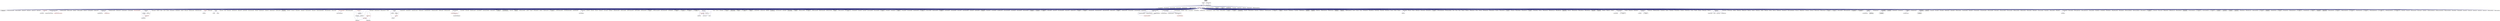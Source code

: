 digraph "trigger.hpp"
{
  edge [fontname="Helvetica",fontsize="10",labelfontname="Helvetica",labelfontsize="10"];
  node [fontname="Helvetica",fontsize="10",shape=record];
  Node112 [label="trigger.hpp",height=0.2,width=0.4,color="black", fillcolor="grey75", style="filled", fontcolor="black"];
  Node112 -> Node113 [dir="back",color="midnightblue",fontsize="10",style="solid",fontname="Helvetica"];
  Node113 [label="applier.hpp",height=0.2,width=0.4,color="black", fillcolor="white", style="filled",URL="$d2/d6f/include_2applier_8hpp.html"];
  Node113 -> Node114 [dir="back",color="midnightblue",fontsize="10",style="solid",fontname="Helvetica"];
  Node114 [label="runtime.hpp",height=0.2,width=0.4,color="black", fillcolor="white", style="filled",URL="$d5/d15/include_2runtime_8hpp.html"];
  Node114 -> Node115 [dir="back",color="midnightblue",fontsize="10",style="solid",fontname="Helvetica"];
  Node115 [label="async_io_action.cpp",height=0.2,width=0.4,color="black", fillcolor="white", style="filled",URL="$d3/df5/async__io__action_8cpp.html"];
  Node114 -> Node116 [dir="back",color="midnightblue",fontsize="10",style="solid",fontname="Helvetica"];
  Node116 [label="async_io_external.cpp",height=0.2,width=0.4,color="black", fillcolor="white", style="filled",URL="$da/d9a/async__io__external_8cpp.html"];
  Node114 -> Node117 [dir="back",color="midnightblue",fontsize="10",style="solid",fontname="Helvetica"];
  Node117 [label="async_io_low_level.cpp",height=0.2,width=0.4,color="black", fillcolor="white", style="filled",URL="$dc/d10/async__io__low__level_8cpp.html"];
  Node114 -> Node118 [dir="back",color="midnightblue",fontsize="10",style="solid",fontname="Helvetica"];
  Node118 [label="async_io_simple.cpp",height=0.2,width=0.4,color="black", fillcolor="white", style="filled",URL="$da/db7/async__io__simple_8cpp.html"];
  Node114 -> Node119 [dir="back",color="midnightblue",fontsize="10",style="solid",fontname="Helvetica"];
  Node119 [label="rnd_future_reduce.cpp",height=0.2,width=0.4,color="black", fillcolor="white", style="filled",URL="$d1/db5/rnd__future__reduce_8cpp.html"];
  Node114 -> Node120 [dir="back",color="midnightblue",fontsize="10",style="solid",fontname="Helvetica"];
  Node120 [label="oversubscribing_resource\l_partitioner.cpp",height=0.2,width=0.4,color="black", fillcolor="white", style="filled",URL="$dd/dee/oversubscribing__resource__partitioner_8cpp.html"];
  Node114 -> Node121 [dir="back",color="midnightblue",fontsize="10",style="solid",fontname="Helvetica"];
  Node121 [label="system_characteristics.hpp",height=0.2,width=0.4,color="black", fillcolor="white", style="filled",URL="$d0/d07/system__characteristics_8hpp.html"];
  Node121 -> Node120 [dir="back",color="midnightblue",fontsize="10",style="solid",fontname="Helvetica"];
  Node121 -> Node122 [dir="back",color="midnightblue",fontsize="10",style="solid",fontname="Helvetica"];
  Node122 [label="simple_resource_partitioner.cpp",height=0.2,width=0.4,color="black", fillcolor="white", style="filled",URL="$d5/df9/simple__resource__partitioner_8cpp.html"];
  Node114 -> Node122 [dir="back",color="midnightblue",fontsize="10",style="solid",fontname="Helvetica"];
  Node114 -> Node123 [dir="back",color="midnightblue",fontsize="10",style="solid",fontname="Helvetica"];
  Node123 [label="hpx.hpp",height=0.2,width=0.4,color="red", fillcolor="white", style="filled",URL="$d0/daa/hpx_8hpp.html"];
  Node123 -> Node124 [dir="back",color="midnightblue",fontsize="10",style="solid",fontname="Helvetica"];
  Node124 [label="1d_stencil_1.cpp",height=0.2,width=0.4,color="black", fillcolor="white", style="filled",URL="$d2/db1/1d__stencil__1_8cpp.html"];
  Node123 -> Node125 [dir="back",color="midnightblue",fontsize="10",style="solid",fontname="Helvetica"];
  Node125 [label="1d_stencil_2.cpp",height=0.2,width=0.4,color="black", fillcolor="white", style="filled",URL="$d3/dd1/1d__stencil__2_8cpp.html"];
  Node123 -> Node126 [dir="back",color="midnightblue",fontsize="10",style="solid",fontname="Helvetica"];
  Node126 [label="1d_stencil_3.cpp",height=0.2,width=0.4,color="black", fillcolor="white", style="filled",URL="$db/d19/1d__stencil__3_8cpp.html"];
  Node123 -> Node127 [dir="back",color="midnightblue",fontsize="10",style="solid",fontname="Helvetica"];
  Node127 [label="1d_stencil_4.cpp",height=0.2,width=0.4,color="black", fillcolor="white", style="filled",URL="$d1/d7d/1d__stencil__4_8cpp.html"];
  Node123 -> Node128 [dir="back",color="midnightblue",fontsize="10",style="solid",fontname="Helvetica"];
  Node128 [label="1d_stencil_4_parallel.cpp",height=0.2,width=0.4,color="black", fillcolor="white", style="filled",URL="$d6/d05/1d__stencil__4__parallel_8cpp.html"];
  Node123 -> Node129 [dir="back",color="midnightblue",fontsize="10",style="solid",fontname="Helvetica"];
  Node129 [label="1d_stencil_4_repart.cpp",height=0.2,width=0.4,color="black", fillcolor="white", style="filled",URL="$d0/d6b/1d__stencil__4__repart_8cpp.html"];
  Node123 -> Node130 [dir="back",color="midnightblue",fontsize="10",style="solid",fontname="Helvetica"];
  Node130 [label="1d_stencil_4_throttle.cpp",height=0.2,width=0.4,color="black", fillcolor="white", style="filled",URL="$d6/de5/1d__stencil__4__throttle_8cpp.html"];
  Node123 -> Node131 [dir="back",color="midnightblue",fontsize="10",style="solid",fontname="Helvetica"];
  Node131 [label="1d_stencil_5.cpp",height=0.2,width=0.4,color="black", fillcolor="white", style="filled",URL="$d7/d2a/1d__stencil__5_8cpp.html"];
  Node123 -> Node132 [dir="back",color="midnightblue",fontsize="10",style="solid",fontname="Helvetica"];
  Node132 [label="1d_stencil_6.cpp",height=0.2,width=0.4,color="black", fillcolor="white", style="filled",URL="$db/de7/1d__stencil__6_8cpp.html"];
  Node123 -> Node133 [dir="back",color="midnightblue",fontsize="10",style="solid",fontname="Helvetica"];
  Node133 [label="1d_stencil_7.cpp",height=0.2,width=0.4,color="black", fillcolor="white", style="filled",URL="$d4/d5a/1d__stencil__7_8cpp.html"];
  Node123 -> Node134 [dir="back",color="midnightblue",fontsize="10",style="solid",fontname="Helvetica"];
  Node134 [label="1d_stencil_8.cpp",height=0.2,width=0.4,color="black", fillcolor="white", style="filled",URL="$df/de0/1d__stencil__8_8cpp.html"];
  Node123 -> Node135 [dir="back",color="midnightblue",fontsize="10",style="solid",fontname="Helvetica"];
  Node135 [label="accumulator.cpp",height=0.2,width=0.4,color="black", fillcolor="white", style="filled",URL="$d1/d81/accumulator_8cpp.html"];
  Node123 -> Node136 [dir="back",color="midnightblue",fontsize="10",style="solid",fontname="Helvetica"];
  Node136 [label="accumulator.hpp",height=0.2,width=0.4,color="red", fillcolor="white", style="filled",URL="$d4/d9d/server_2accumulator_8hpp.html"];
  Node136 -> Node135 [dir="back",color="midnightblue",fontsize="10",style="solid",fontname="Helvetica"];
  Node123 -> Node139 [dir="back",color="midnightblue",fontsize="10",style="solid",fontname="Helvetica"];
  Node139 [label="template_function_accumulator.hpp",height=0.2,width=0.4,color="black", fillcolor="white", style="filled",URL="$d7/da6/server_2template__function__accumulator_8hpp.html"];
  Node139 -> Node140 [dir="back",color="midnightblue",fontsize="10",style="solid",fontname="Helvetica"];
  Node140 [label="template_function_accumulator.cpp",height=0.2,width=0.4,color="black", fillcolor="white", style="filled",URL="$d5/d02/template__function__accumulator_8cpp.html"];
  Node139 -> Node141 [dir="back",color="midnightblue",fontsize="10",style="solid",fontname="Helvetica"];
  Node141 [label="template_function_accumulator.hpp",height=0.2,width=0.4,color="red", fillcolor="white", style="filled",URL="$d3/de9/template__function__accumulator_8hpp.html"];
  Node123 -> Node143 [dir="back",color="midnightblue",fontsize="10",style="solid",fontname="Helvetica"];
  Node143 [label="template_accumulator.cpp",height=0.2,width=0.4,color="black", fillcolor="white", style="filled",URL="$d0/d4a/template__accumulator_8cpp.html"];
  Node123 -> Node140 [dir="back",color="midnightblue",fontsize="10",style="solid",fontname="Helvetica"];
  Node123 -> Node141 [dir="back",color="midnightblue",fontsize="10",style="solid",fontname="Helvetica"];
  Node123 -> Node144 [dir="back",color="midnightblue",fontsize="10",style="solid",fontname="Helvetica"];
  Node144 [label="allgather_module.cpp",height=0.2,width=0.4,color="black", fillcolor="white", style="filled",URL="$df/de4/allgather__module_8cpp.html"];
  Node123 -> Node145 [dir="back",color="midnightblue",fontsize="10",style="solid",fontname="Helvetica"];
  Node145 [label="allgather.cpp",height=0.2,width=0.4,color="black", fillcolor="white", style="filled",URL="$d7/d06/allgather_8cpp.html"];
  Node123 -> Node146 [dir="back",color="midnightblue",fontsize="10",style="solid",fontname="Helvetica"];
  Node146 [label="allgather_and_gate.cpp",height=0.2,width=0.4,color="black", fillcolor="white", style="filled",URL="$d1/d56/allgather__and__gate_8cpp.html"];
  Node123 -> Node147 [dir="back",color="midnightblue",fontsize="10",style="solid",fontname="Helvetica"];
  Node147 [label="ag_client.cpp",height=0.2,width=0.4,color="black", fillcolor="white", style="filled",URL="$d4/d5d/ag__client_8cpp.html"];
  Node123 -> Node148 [dir="back",color="midnightblue",fontsize="10",style="solid",fontname="Helvetica"];
  Node148 [label="hpx_thread_phase.cpp",height=0.2,width=0.4,color="black", fillcolor="white", style="filled",URL="$d5/dca/hpx__thread__phase_8cpp.html"];
  Node123 -> Node149 [dir="back",color="midnightblue",fontsize="10",style="solid",fontname="Helvetica"];
  Node149 [label="os_thread_num.cpp",height=0.2,width=0.4,color="black", fillcolor="white", style="filled",URL="$d2/dfb/os__thread__num_8cpp.html"];
  Node123 -> Node150 [dir="back",color="midnightblue",fontsize="10",style="solid",fontname="Helvetica"];
  Node150 [label="cancelable_action.cpp",height=0.2,width=0.4,color="black", fillcolor="white", style="filled",URL="$d5/d0c/cancelable__action_8cpp.html"];
  Node123 -> Node151 [dir="back",color="midnightblue",fontsize="10",style="solid",fontname="Helvetica"];
  Node151 [label="cancelable_action.hpp",height=0.2,width=0.4,color="black", fillcolor="white", style="filled",URL="$d5/d4d/server_2cancelable__action_8hpp.html"];
  Node151 -> Node150 [dir="back",color="midnightblue",fontsize="10",style="solid",fontname="Helvetica"];
  Node151 -> Node152 [dir="back",color="midnightblue",fontsize="10",style="solid",fontname="Helvetica"];
  Node152 [label="cancelable_action.hpp",height=0.2,width=0.4,color="red", fillcolor="white", style="filled",URL="$d0/da3/stubs_2cancelable__action_8hpp.html"];
  Node123 -> Node152 [dir="back",color="midnightblue",fontsize="10",style="solid",fontname="Helvetica"];
  Node123 -> Node154 [dir="back",color="midnightblue",fontsize="10",style="solid",fontname="Helvetica"];
  Node154 [label="cancelable_action_client.cpp",height=0.2,width=0.4,color="black", fillcolor="white", style="filled",URL="$d1/db8/cancelable__action__client_8cpp.html"];
  Node123 -> Node155 [dir="back",color="midnightblue",fontsize="10",style="solid",fontname="Helvetica"];
  Node155 [label="cublas_matmul.cpp",height=0.2,width=0.4,color="black", fillcolor="white", style="filled",URL="$dd/d84/cublas__matmul_8cpp.html"];
  Node123 -> Node156 [dir="back",color="midnightblue",fontsize="10",style="solid",fontname="Helvetica"];
  Node156 [label="win_perf_counters.cpp",height=0.2,width=0.4,color="black", fillcolor="white", style="filled",URL="$d8/d11/win__perf__counters_8cpp.html"];
  Node123 -> Node157 [dir="back",color="midnightblue",fontsize="10",style="solid",fontname="Helvetica"];
  Node157 [label="win_perf_counters.hpp",height=0.2,width=0.4,color="black", fillcolor="white", style="filled",URL="$d5/da7/win__perf__counters_8hpp.html"];
  Node123 -> Node158 [dir="back",color="midnightblue",fontsize="10",style="solid",fontname="Helvetica"];
  Node158 [label="hello_world_component.hpp",height=0.2,width=0.4,color="red", fillcolor="white", style="filled",URL="$df/df0/hello__world__component_8hpp.html"];
  Node123 -> Node161 [dir="back",color="midnightblue",fontsize="10",style="solid",fontname="Helvetica"];
  Node161 [label="interpolate1d.cpp",height=0.2,width=0.4,color="black", fillcolor="white", style="filled",URL="$d0/d05/interpolate1d_8cpp.html"];
  Node123 -> Node162 [dir="back",color="midnightblue",fontsize="10",style="solid",fontname="Helvetica"];
  Node162 [label="partition.hpp",height=0.2,width=0.4,color="black", fillcolor="white", style="filled",URL="$d0/d7a/examples_2interpolate1d_2interpolate1d_2partition_8hpp.html"];
  Node162 -> Node161 [dir="back",color="midnightblue",fontsize="10",style="solid",fontname="Helvetica"];
  Node162 -> Node163 [dir="back",color="midnightblue",fontsize="10",style="solid",fontname="Helvetica"];
  Node163 [label="interpolate1d.hpp",height=0.2,width=0.4,color="red", fillcolor="white", style="filled",URL="$d4/dc7/interpolate1d_8hpp.html"];
  Node163 -> Node161 [dir="back",color="midnightblue",fontsize="10",style="solid",fontname="Helvetica"];
  Node123 -> Node165 [dir="back",color="midnightblue",fontsize="10",style="solid",fontname="Helvetica"];
  Node165 [label="partition.hpp",height=0.2,width=0.4,color="black", fillcolor="white", style="filled",URL="$d0/dff/examples_2interpolate1d_2interpolate1d_2server_2partition_8hpp.html"];
  Node165 -> Node162 [dir="back",color="midnightblue",fontsize="10",style="solid",fontname="Helvetica"];
  Node165 -> Node166 [dir="back",color="midnightblue",fontsize="10",style="solid",fontname="Helvetica"];
  Node166 [label="partition.cpp",height=0.2,width=0.4,color="black", fillcolor="white", style="filled",URL="$d0/d4f/examples_2interpolate1d_2interpolate1d_2server_2partition_8cpp.html"];
  Node123 -> Node163 [dir="back",color="midnightblue",fontsize="10",style="solid",fontname="Helvetica"];
  Node123 -> Node167 [dir="back",color="midnightblue",fontsize="10",style="solid",fontname="Helvetica"];
  Node167 [label="read_values.cpp",height=0.2,width=0.4,color="black", fillcolor="white", style="filled",URL="$d0/d8c/interpolate1d_2interpolate1d_2read__values_8cpp.html"];
  Node123 -> Node166 [dir="back",color="midnightblue",fontsize="10",style="solid",fontname="Helvetica"];
  Node123 -> Node168 [dir="back",color="midnightblue",fontsize="10",style="solid",fontname="Helvetica"];
  Node168 [label="jacobi.cpp",height=0.2,width=0.4,color="black", fillcolor="white", style="filled",URL="$d2/d27/jacobi_8cpp.html"];
  Node123 -> Node169 [dir="back",color="midnightblue",fontsize="10",style="solid",fontname="Helvetica"];
  Node169 [label="grid.cpp",height=0.2,width=0.4,color="black", fillcolor="white", style="filled",URL="$d6/d1b/jacobi__component_2grid_8cpp.html"];
  Node123 -> Node170 [dir="back",color="midnightblue",fontsize="10",style="solid",fontname="Helvetica"];
  Node170 [label="row.cpp",height=0.2,width=0.4,color="black", fillcolor="white", style="filled",URL="$d3/d86/server_2row_8cpp.html"];
  Node123 -> Node171 [dir="back",color="midnightblue",fontsize="10",style="solid",fontname="Helvetica"];
  Node171 [label="solver.cpp",height=0.2,width=0.4,color="black", fillcolor="white", style="filled",URL="$d6/d94/solver_8cpp.html"];
  Node123 -> Node172 [dir="back",color="midnightblue",fontsize="10",style="solid",fontname="Helvetica"];
  Node172 [label="stencil_iterator.cpp",height=0.2,width=0.4,color="black", fillcolor="white", style="filled",URL="$d6/de1/server_2stencil__iterator_8cpp.html"];
  Node123 -> Node173 [dir="back",color="midnightblue",fontsize="10",style="solid",fontname="Helvetica"];
  Node173 [label="stencil_iterator.cpp",height=0.2,width=0.4,color="black", fillcolor="white", style="filled",URL="$d7/d71/stencil__iterator_8cpp.html"];
  Node123 -> Node174 [dir="back",color="midnightblue",fontsize="10",style="solid",fontname="Helvetica"];
  Node174 [label="jacobi.cpp",height=0.2,width=0.4,color="black", fillcolor="white", style="filled",URL="$d3/d44/smp_2jacobi_8cpp.html"];
  Node123 -> Node175 [dir="back",color="midnightblue",fontsize="10",style="solid",fontname="Helvetica"];
  Node175 [label="jacobi_hpx.cpp",height=0.2,width=0.4,color="black", fillcolor="white", style="filled",URL="$d8/d72/jacobi__hpx_8cpp.html"];
  Node123 -> Node176 [dir="back",color="midnightblue",fontsize="10",style="solid",fontname="Helvetica"];
  Node176 [label="jacobi_nonuniform.cpp",height=0.2,width=0.4,color="black", fillcolor="white", style="filled",URL="$dd/ddc/jacobi__nonuniform_8cpp.html"];
  Node123 -> Node177 [dir="back",color="midnightblue",fontsize="10",style="solid",fontname="Helvetica"];
  Node177 [label="jacobi_nonuniform_hpx.cpp",height=0.2,width=0.4,color="black", fillcolor="white", style="filled",URL="$de/d56/jacobi__nonuniform__hpx_8cpp.html"];
  Node123 -> Node178 [dir="back",color="midnightblue",fontsize="10",style="solid",fontname="Helvetica"];
  Node178 [label="nqueen.cpp",height=0.2,width=0.4,color="black", fillcolor="white", style="filled",URL="$db/dca/nqueen_8cpp.html"];
  Node123 -> Node179 [dir="back",color="midnightblue",fontsize="10",style="solid",fontname="Helvetica"];
  Node179 [label="nqueen.hpp",height=0.2,width=0.4,color="red", fillcolor="white", style="filled",URL="$de/d58/server_2nqueen_8hpp.html"];
  Node179 -> Node178 [dir="back",color="midnightblue",fontsize="10",style="solid",fontname="Helvetica"];
  Node123 -> Node182 [dir="back",color="midnightblue",fontsize="10",style="solid",fontname="Helvetica"];
  Node182 [label="nqueen_client.cpp",height=0.2,width=0.4,color="black", fillcolor="white", style="filled",URL="$d3/d5e/nqueen__client_8cpp.html"];
  Node123 -> Node183 [dir="back",color="midnightblue",fontsize="10",style="solid",fontname="Helvetica"];
  Node183 [label="sine.cpp",height=0.2,width=0.4,color="black", fillcolor="white", style="filled",URL="$d3/d0d/server_2sine_8cpp.html"];
  Node123 -> Node184 [dir="back",color="midnightblue",fontsize="10",style="solid",fontname="Helvetica"];
  Node184 [label="sine.hpp",height=0.2,width=0.4,color="black", fillcolor="white", style="filled",URL="$d8/dac/sine_8hpp.html"];
  Node184 -> Node183 [dir="back",color="midnightblue",fontsize="10",style="solid",fontname="Helvetica"];
  Node184 -> Node185 [dir="back",color="midnightblue",fontsize="10",style="solid",fontname="Helvetica"];
  Node185 [label="sine.cpp",height=0.2,width=0.4,color="black", fillcolor="white", style="filled",URL="$d5/dd8/sine_8cpp.html"];
  Node123 -> Node185 [dir="back",color="midnightblue",fontsize="10",style="solid",fontname="Helvetica"];
  Node123 -> Node186 [dir="back",color="midnightblue",fontsize="10",style="solid",fontname="Helvetica"];
  Node186 [label="sine_client.cpp",height=0.2,width=0.4,color="black", fillcolor="white", style="filled",URL="$db/d62/sine__client_8cpp.html"];
  Node123 -> Node187 [dir="back",color="midnightblue",fontsize="10",style="solid",fontname="Helvetica"];
  Node187 [label="qt.cpp",height=0.2,width=0.4,color="black", fillcolor="white", style="filled",URL="$df/d90/qt_8cpp.html"];
  Node123 -> Node188 [dir="back",color="midnightblue",fontsize="10",style="solid",fontname="Helvetica"];
  Node188 [label="queue_client.cpp",height=0.2,width=0.4,color="black", fillcolor="white", style="filled",URL="$d7/d96/queue__client_8cpp.html"];
  Node123 -> Node189 [dir="back",color="midnightblue",fontsize="10",style="solid",fontname="Helvetica"];
  Node189 [label="customize_async.cpp",height=0.2,width=0.4,color="black", fillcolor="white", style="filled",URL="$d0/d82/customize__async_8cpp.html"];
  Node123 -> Node190 [dir="back",color="midnightblue",fontsize="10",style="solid",fontname="Helvetica"];
  Node190 [label="data_actions.cpp",height=0.2,width=0.4,color="black", fillcolor="white", style="filled",URL="$dc/d68/data__actions_8cpp.html"];
  Node123 -> Node191 [dir="back",color="midnightblue",fontsize="10",style="solid",fontname="Helvetica"];
  Node191 [label="error_handling.cpp",height=0.2,width=0.4,color="black", fillcolor="white", style="filled",URL="$d9/d96/error__handling_8cpp.html"];
  Node123 -> Node192 [dir="back",color="midnightblue",fontsize="10",style="solid",fontname="Helvetica"];
  Node192 [label="event_synchronization.cpp",height=0.2,width=0.4,color="black", fillcolor="white", style="filled",URL="$d0/d35/event__synchronization_8cpp.html"];
  Node123 -> Node193 [dir="back",color="midnightblue",fontsize="10",style="solid",fontname="Helvetica"];
  Node193 [label="factorial.cpp",height=0.2,width=0.4,color="black", fillcolor="white", style="filled",URL="$d9/d00/factorial_8cpp.html"];
  Node123 -> Node194 [dir="back",color="midnightblue",fontsize="10",style="solid",fontname="Helvetica"];
  Node194 [label="file_serialization.cpp",height=0.2,width=0.4,color="black", fillcolor="white", style="filled",URL="$de/d58/file__serialization_8cpp.html"];
  Node123 -> Node195 [dir="back",color="midnightblue",fontsize="10",style="solid",fontname="Helvetica"];
  Node195 [label="init_globally.cpp",height=0.2,width=0.4,color="black", fillcolor="white", style="filled",URL="$d6/dad/init__globally_8cpp.html"];
  Node123 -> Node196 [dir="back",color="midnightblue",fontsize="10",style="solid",fontname="Helvetica"];
  Node196 [label="interest_calculator.cpp",height=0.2,width=0.4,color="black", fillcolor="white", style="filled",URL="$d2/d86/interest__calculator_8cpp.html"];
  Node123 -> Node197 [dir="back",color="midnightblue",fontsize="10",style="solid",fontname="Helvetica"];
  Node197 [label="non_atomic_rma.cpp",height=0.2,width=0.4,color="black", fillcolor="white", style="filled",URL="$d7/d8b/non__atomic__rma_8cpp.html"];
  Node123 -> Node198 [dir="back",color="midnightblue",fontsize="10",style="solid",fontname="Helvetica"];
  Node198 [label="partitioned_vector\l_spmd_foreach.cpp",height=0.2,width=0.4,color="black", fillcolor="white", style="filled",URL="$db/d7c/partitioned__vector__spmd__foreach_8cpp.html"];
  Node123 -> Node199 [dir="back",color="midnightblue",fontsize="10",style="solid",fontname="Helvetica"];
  Node199 [label="pipeline1.cpp",height=0.2,width=0.4,color="black", fillcolor="white", style="filled",URL="$d5/d77/pipeline1_8cpp.html"];
  Node123 -> Node200 [dir="back",color="midnightblue",fontsize="10",style="solid",fontname="Helvetica"];
  Node200 [label="quicksort.cpp",height=0.2,width=0.4,color="black", fillcolor="white", style="filled",URL="$d3/d1e/quicksort_8cpp.html"];
  Node123 -> Node201 [dir="back",color="midnightblue",fontsize="10",style="solid",fontname="Helvetica"];
  Node201 [label="receive_buffer.cpp",height=0.2,width=0.4,color="black", fillcolor="white", style="filled",URL="$d7/d10/receive__buffer_8cpp.html"];
  Node123 -> Node202 [dir="back",color="midnightblue",fontsize="10",style="solid",fontname="Helvetica"];
  Node202 [label="safe_object.cpp",height=0.2,width=0.4,color="black", fillcolor="white", style="filled",URL="$dd/d52/safe__object_8cpp.html"];
  Node123 -> Node203 [dir="back",color="midnightblue",fontsize="10",style="solid",fontname="Helvetica"];
  Node203 [label="sort_by_key_demo.cpp",height=0.2,width=0.4,color="black", fillcolor="white", style="filled",URL="$da/d20/sort__by__key__demo_8cpp.html"];
  Node123 -> Node204 [dir="back",color="midnightblue",fontsize="10",style="solid",fontname="Helvetica"];
  Node204 [label="timed_wake.cpp",height=0.2,width=0.4,color="black", fillcolor="white", style="filled",URL="$d8/df9/timed__wake_8cpp.html"];
  Node123 -> Node205 [dir="back",color="midnightblue",fontsize="10",style="solid",fontname="Helvetica"];
  Node205 [label="vector_counting_dotproduct.cpp",height=0.2,width=0.4,color="black", fillcolor="white", style="filled",URL="$df/de9/vector__counting__dotproduct_8cpp.html"];
  Node123 -> Node206 [dir="back",color="midnightblue",fontsize="10",style="solid",fontname="Helvetica"];
  Node206 [label="vector_zip_dotproduct.cpp",height=0.2,width=0.4,color="black", fillcolor="white", style="filled",URL="$dc/d18/vector__zip__dotproduct_8cpp.html"];
  Node123 -> Node207 [dir="back",color="midnightblue",fontsize="10",style="solid",fontname="Helvetica"];
  Node207 [label="zerocopy_rdma.cpp",height=0.2,width=0.4,color="black", fillcolor="white", style="filled",URL="$d1/dad/zerocopy__rdma_8cpp.html"];
  Node123 -> Node208 [dir="back",color="midnightblue",fontsize="10",style="solid",fontname="Helvetica"];
  Node208 [label="random_mem_access.cpp",height=0.2,width=0.4,color="black", fillcolor="white", style="filled",URL="$d1/d51/random__mem__access_8cpp.html"];
  Node123 -> Node209 [dir="back",color="midnightblue",fontsize="10",style="solid",fontname="Helvetica"];
  Node209 [label="random_mem_access.hpp",height=0.2,width=0.4,color="red", fillcolor="white", style="filled",URL="$d0/d19/server_2random__mem__access_8hpp.html"];
  Node209 -> Node208 [dir="back",color="midnightblue",fontsize="10",style="solid",fontname="Helvetica"];
  Node123 -> Node212 [dir="back",color="midnightblue",fontsize="10",style="solid",fontname="Helvetica"];
  Node212 [label="random_mem_access_client.cpp",height=0.2,width=0.4,color="black", fillcolor="white", style="filled",URL="$df/d1b/random__mem__access__client_8cpp.html"];
  Node123 -> Node120 [dir="back",color="midnightblue",fontsize="10",style="solid",fontname="Helvetica"];
  Node123 -> Node122 [dir="back",color="midnightblue",fontsize="10",style="solid",fontname="Helvetica"];
  Node123 -> Node213 [dir="back",color="midnightblue",fontsize="10",style="solid",fontname="Helvetica"];
  Node213 [label="dimension.hpp",height=0.2,width=0.4,color="red", fillcolor="white", style="filled",URL="$d6/d39/sheneos_2sheneos_2dimension_8hpp.html"];
  Node213 -> Node219 [dir="back",color="midnightblue",fontsize="10",style="solid",fontname="Helvetica"];
  Node219 [label="partition3d.hpp",height=0.2,width=0.4,color="black", fillcolor="white", style="filled",URL="$dd/dbf/server_2partition3d_8hpp.html"];
  Node219 -> Node220 [dir="back",color="midnightblue",fontsize="10",style="solid",fontname="Helvetica"];
  Node220 [label="partition3d.hpp",height=0.2,width=0.4,color="black", fillcolor="white", style="filled",URL="$d1/d50/partition3d_8hpp.html"];
  Node220 -> Node216 [dir="back",color="midnightblue",fontsize="10",style="solid",fontname="Helvetica"];
  Node216 [label="interpolator.cpp",height=0.2,width=0.4,color="black", fillcolor="white", style="filled",URL="$d5/d02/interpolator_8cpp.html"];
  Node220 -> Node221 [dir="back",color="midnightblue",fontsize="10",style="solid",fontname="Helvetica"];
  Node221 [label="interpolator.hpp",height=0.2,width=0.4,color="red", fillcolor="white", style="filled",URL="$dc/d3b/interpolator_8hpp.html"];
  Node221 -> Node216 [dir="back",color="midnightblue",fontsize="10",style="solid",fontname="Helvetica"];
  Node221 -> Node224 [dir="back",color="midnightblue",fontsize="10",style="solid",fontname="Helvetica"];
  Node224 [label="sheneos_test.cpp",height=0.2,width=0.4,color="black", fillcolor="white", style="filled",URL="$d4/d6e/sheneos__test_8cpp.html"];
  Node219 -> Node218 [dir="back",color="midnightblue",fontsize="10",style="solid",fontname="Helvetica"];
  Node218 [label="partition3d.cpp",height=0.2,width=0.4,color="black", fillcolor="white", style="filled",URL="$de/d70/partition3d_8cpp.html"];
  Node123 -> Node216 [dir="back",color="midnightblue",fontsize="10",style="solid",fontname="Helvetica"];
  Node123 -> Node220 [dir="back",color="midnightblue",fontsize="10",style="solid",fontname="Helvetica"];
  Node123 -> Node219 [dir="back",color="midnightblue",fontsize="10",style="solid",fontname="Helvetica"];
  Node123 -> Node221 [dir="back",color="midnightblue",fontsize="10",style="solid",fontname="Helvetica"];
  Node123 -> Node225 [dir="back",color="midnightblue",fontsize="10",style="solid",fontname="Helvetica"];
  Node225 [label="configuration.hpp",height=0.2,width=0.4,color="red", fillcolor="white", style="filled",URL="$dc/d0a/configuration_8hpp.html"];
  Node225 -> Node221 [dir="back",color="midnightblue",fontsize="10",style="solid",fontname="Helvetica"];
  Node123 -> Node217 [dir="back",color="midnightblue",fontsize="10",style="solid",fontname="Helvetica"];
  Node217 [label="read_values.cpp",height=0.2,width=0.4,color="black", fillcolor="white", style="filled",URL="$d7/da4/sheneos_2sheneos_2read__values_8cpp.html"];
  Node123 -> Node218 [dir="back",color="midnightblue",fontsize="10",style="solid",fontname="Helvetica"];
  Node123 -> Node224 [dir="back",color="midnightblue",fontsize="10",style="solid",fontname="Helvetica"];
  Node123 -> Node227 [dir="back",color="midnightblue",fontsize="10",style="solid",fontname="Helvetica"];
  Node227 [label="startup_shutdown.cpp",height=0.2,width=0.4,color="black", fillcolor="white", style="filled",URL="$d3/dfc/server_2startup__shutdown_8cpp.html"];
  Node123 -> Node228 [dir="back",color="midnightblue",fontsize="10",style="solid",fontname="Helvetica"];
  Node228 [label="startup_shutdown.cpp",height=0.2,width=0.4,color="black", fillcolor="white", style="filled",URL="$d0/ddb/startup__shutdown_8cpp.html"];
  Node123 -> Node229 [dir="back",color="midnightblue",fontsize="10",style="solid",fontname="Helvetica"];
  Node229 [label="spin.cpp",height=0.2,width=0.4,color="black", fillcolor="white", style="filled",URL="$d7/df2/spin_8cpp.html"];
  Node123 -> Node230 [dir="back",color="midnightblue",fontsize="10",style="solid",fontname="Helvetica"];
  Node230 [label="throttle.cpp",height=0.2,width=0.4,color="black", fillcolor="white", style="filled",URL="$de/d56/server_2throttle_8cpp.html"];
  Node123 -> Node231 [dir="back",color="midnightblue",fontsize="10",style="solid",fontname="Helvetica"];
  Node231 [label="throttle.hpp",height=0.2,width=0.4,color="black", fillcolor="white", style="filled",URL="$db/dc9/server_2throttle_8hpp.html"];
  Node231 -> Node230 [dir="back",color="midnightblue",fontsize="10",style="solid",fontname="Helvetica"];
  Node231 -> Node232 [dir="back",color="midnightblue",fontsize="10",style="solid",fontname="Helvetica"];
  Node232 [label="throttle.hpp",height=0.2,width=0.4,color="black", fillcolor="white", style="filled",URL="$d5/dec/stubs_2throttle_8hpp.html"];
  Node232 -> Node233 [dir="back",color="midnightblue",fontsize="10",style="solid",fontname="Helvetica"];
  Node233 [label="throttle.hpp",height=0.2,width=0.4,color="red", fillcolor="white", style="filled",URL="$d2/d2e/throttle_8hpp.html"];
  Node233 -> Node234 [dir="back",color="midnightblue",fontsize="10",style="solid",fontname="Helvetica"];
  Node234 [label="throttle.cpp",height=0.2,width=0.4,color="black", fillcolor="white", style="filled",URL="$db/d02/throttle_8cpp.html"];
  Node123 -> Node232 [dir="back",color="midnightblue",fontsize="10",style="solid",fontname="Helvetica"];
  Node123 -> Node234 [dir="back",color="midnightblue",fontsize="10",style="solid",fontname="Helvetica"];
  Node123 -> Node233 [dir="back",color="midnightblue",fontsize="10",style="solid",fontname="Helvetica"];
  Node123 -> Node236 [dir="back",color="midnightblue",fontsize="10",style="solid",fontname="Helvetica"];
  Node236 [label="transpose_await.cpp",height=0.2,width=0.4,color="black", fillcolor="white", style="filled",URL="$de/d68/transpose__await_8cpp.html"];
  Node123 -> Node237 [dir="back",color="midnightblue",fontsize="10",style="solid",fontname="Helvetica"];
  Node237 [label="transpose_block.cpp",height=0.2,width=0.4,color="black", fillcolor="white", style="filled",URL="$d0/de1/transpose__block_8cpp.html"];
  Node123 -> Node238 [dir="back",color="midnightblue",fontsize="10",style="solid",fontname="Helvetica"];
  Node238 [label="transpose_block_numa.cpp",height=0.2,width=0.4,color="black", fillcolor="white", style="filled",URL="$dd/d3b/transpose__block__numa_8cpp.html"];
  Node123 -> Node239 [dir="back",color="midnightblue",fontsize="10",style="solid",fontname="Helvetica"];
  Node239 [label="transpose_serial.cpp",height=0.2,width=0.4,color="black", fillcolor="white", style="filled",URL="$db/d74/transpose__serial_8cpp.html"];
  Node123 -> Node240 [dir="back",color="midnightblue",fontsize="10",style="solid",fontname="Helvetica"];
  Node240 [label="transpose_serial_block.cpp",height=0.2,width=0.4,color="black", fillcolor="white", style="filled",URL="$d8/daa/transpose__serial__block_8cpp.html"];
  Node123 -> Node241 [dir="back",color="midnightblue",fontsize="10",style="solid",fontname="Helvetica"];
  Node241 [label="transpose_serial_vector.cpp",height=0.2,width=0.4,color="black", fillcolor="white", style="filled",URL="$d4/d04/transpose__serial__vector_8cpp.html"];
  Node123 -> Node242 [dir="back",color="midnightblue",fontsize="10",style="solid",fontname="Helvetica"];
  Node242 [label="transpose_smp.cpp",height=0.2,width=0.4,color="black", fillcolor="white", style="filled",URL="$d2/d99/transpose__smp_8cpp.html"];
  Node123 -> Node243 [dir="back",color="midnightblue",fontsize="10",style="solid",fontname="Helvetica"];
  Node243 [label="transpose_smp_block.cpp",height=0.2,width=0.4,color="black", fillcolor="white", style="filled",URL="$da/d4d/transpose__smp__block_8cpp.html"];
  Node123 -> Node244 [dir="back",color="midnightblue",fontsize="10",style="solid",fontname="Helvetica"];
  Node244 [label="simple_central_tuplespace.hpp",height=0.2,width=0.4,color="red", fillcolor="white", style="filled",URL="$db/d69/server_2simple__central__tuplespace_8hpp.html"];
  Node244 -> Node245 [dir="back",color="midnightblue",fontsize="10",style="solid",fontname="Helvetica"];
  Node245 [label="simple_central_tuplespace.cpp",height=0.2,width=0.4,color="black", fillcolor="white", style="filled",URL="$d3/dec/simple__central__tuplespace_8cpp.html"];
  Node123 -> Node249 [dir="back",color="midnightblue",fontsize="10",style="solid",fontname="Helvetica"];
  Node249 [label="tuples_warehouse.hpp",height=0.2,width=0.4,color="black", fillcolor="white", style="filled",URL="$da/de6/tuples__warehouse_8hpp.html"];
  Node249 -> Node244 [dir="back",color="midnightblue",fontsize="10",style="solid",fontname="Helvetica"];
  Node123 -> Node245 [dir="back",color="midnightblue",fontsize="10",style="solid",fontname="Helvetica"];
  Node123 -> Node250 [dir="back",color="midnightblue",fontsize="10",style="solid",fontname="Helvetica"];
  Node250 [label="hpx_runtime.cpp",height=0.2,width=0.4,color="black", fillcolor="white", style="filled",URL="$d7/d1e/hpx__runtime_8cpp.html"];
  Node123 -> Node251 [dir="back",color="midnightblue",fontsize="10",style="solid",fontname="Helvetica"];
  Node251 [label="synchronize.cpp",height=0.2,width=0.4,color="black", fillcolor="white", style="filled",URL="$da/da2/synchronize_8cpp.html"];
  Node123 -> Node252 [dir="back",color="midnightblue",fontsize="10",style="solid",fontname="Helvetica"];
  Node252 [label="agas_cache_timings.cpp",height=0.2,width=0.4,color="black", fillcolor="white", style="filled",URL="$dd/d37/agas__cache__timings_8cpp.html"];
  Node123 -> Node253 [dir="back",color="midnightblue",fontsize="10",style="solid",fontname="Helvetica"];
  Node253 [label="async_overheads.cpp",height=0.2,width=0.4,color="black", fillcolor="white", style="filled",URL="$de/da6/async__overheads_8cpp.html"];
  Node123 -> Node254 [dir="back",color="midnightblue",fontsize="10",style="solid",fontname="Helvetica"];
  Node254 [label="coroutines_call_overhead.cpp",height=0.2,width=0.4,color="black", fillcolor="white", style="filled",URL="$da/d1e/coroutines__call__overhead_8cpp.html"];
  Node123 -> Node255 [dir="back",color="midnightblue",fontsize="10",style="solid",fontname="Helvetica"];
  Node255 [label="foreach_scaling.cpp",height=0.2,width=0.4,color="black", fillcolor="white", style="filled",URL="$d4/d94/foreach__scaling_8cpp.html"];
  Node123 -> Node256 [dir="back",color="midnightblue",fontsize="10",style="solid",fontname="Helvetica"];
  Node256 [label="function_object_wrapper\l_overhead.cpp",height=0.2,width=0.4,color="black", fillcolor="white", style="filled",URL="$d5/d6f/function__object__wrapper__overhead_8cpp.html"];
  Node123 -> Node257 [dir="back",color="midnightblue",fontsize="10",style="solid",fontname="Helvetica"];
  Node257 [label="hpx_homogeneous_timed\l_task_spawn_executors.cpp",height=0.2,width=0.4,color="black", fillcolor="white", style="filled",URL="$d1/d3b/hpx__homogeneous__timed__task__spawn__executors_8cpp.html"];
  Node123 -> Node258 [dir="back",color="midnightblue",fontsize="10",style="solid",fontname="Helvetica"];
  Node258 [label="htts2_hpx.cpp",height=0.2,width=0.4,color="black", fillcolor="white", style="filled",URL="$d2/daf/htts2__hpx_8cpp.html"];
  Node123 -> Node259 [dir="back",color="midnightblue",fontsize="10",style="solid",fontname="Helvetica"];
  Node259 [label="partitioned_vector\l_foreach.cpp",height=0.2,width=0.4,color="black", fillcolor="white", style="filled",URL="$df/d5f/partitioned__vector__foreach_8cpp.html"];
  Node123 -> Node260 [dir="back",color="midnightblue",fontsize="10",style="solid",fontname="Helvetica"];
  Node260 [label="serialization_overhead.cpp",height=0.2,width=0.4,color="black", fillcolor="white", style="filled",URL="$d3/df8/serialization__overhead_8cpp.html"];
  Node123 -> Node261 [dir="back",color="midnightblue",fontsize="10",style="solid",fontname="Helvetica"];
  Node261 [label="sizeof.cpp",height=0.2,width=0.4,color="black", fillcolor="white", style="filled",URL="$d3/d0f/sizeof_8cpp.html"];
  Node123 -> Node262 [dir="back",color="midnightblue",fontsize="10",style="solid",fontname="Helvetica"];
  Node262 [label="skynet.cpp",height=0.2,width=0.4,color="black", fillcolor="white", style="filled",URL="$d0/dc3/skynet_8cpp.html"];
  Node123 -> Node263 [dir="back",color="midnightblue",fontsize="10",style="solid",fontname="Helvetica"];
  Node263 [label="stencil3_iterators.cpp",height=0.2,width=0.4,color="black", fillcolor="white", style="filled",URL="$db/d9e/stencil3__iterators_8cpp.html"];
  Node123 -> Node264 [dir="back",color="midnightblue",fontsize="10",style="solid",fontname="Helvetica"];
  Node264 [label="stream.cpp",height=0.2,width=0.4,color="black", fillcolor="white", style="filled",URL="$da/d5f/stream_8cpp.html"];
  Node123 -> Node265 [dir="back",color="midnightblue",fontsize="10",style="solid",fontname="Helvetica"];
  Node265 [label="timed_task_spawn.cpp",height=0.2,width=0.4,color="black", fillcolor="white", style="filled",URL="$df/de1/timed__task__spawn_8cpp.html"];
  Node123 -> Node266 [dir="back",color="midnightblue",fontsize="10",style="solid",fontname="Helvetica"];
  Node266 [label="transform_reduce_binary\l_scaling.cpp",height=0.2,width=0.4,color="black", fillcolor="white", style="filled",URL="$d1/dae/transform__reduce__binary__scaling_8cpp.html"];
  Node123 -> Node267 [dir="back",color="midnightblue",fontsize="10",style="solid",fontname="Helvetica"];
  Node267 [label="transform_reduce_scaling.cpp",height=0.2,width=0.4,color="black", fillcolor="white", style="filled",URL="$db/d2a/transform__reduce__scaling_8cpp.html"];
  Node123 -> Node268 [dir="back",color="midnightblue",fontsize="10",style="solid",fontname="Helvetica"];
  Node268 [label="minmax_element_performance.cpp",height=0.2,width=0.4,color="black", fillcolor="white", style="filled",URL="$d9/d93/minmax__element__performance_8cpp.html"];
  Node123 -> Node269 [dir="back",color="midnightblue",fontsize="10",style="solid",fontname="Helvetica"];
  Node269 [label="barrier_performance.cpp",height=0.2,width=0.4,color="black", fillcolor="white", style="filled",URL="$d6/d6c/barrier__performance_8cpp.html"];
  Node123 -> Node270 [dir="back",color="midnightblue",fontsize="10",style="solid",fontname="Helvetica"];
  Node270 [label="network_storage.cpp",height=0.2,width=0.4,color="black", fillcolor="white", style="filled",URL="$db/daa/network__storage_8cpp.html"];
  Node123 -> Node271 [dir="back",color="midnightblue",fontsize="10",style="solid",fontname="Helvetica"];
  Node271 [label="simple_profiler.hpp",height=0.2,width=0.4,color="black", fillcolor="white", style="filled",URL="$d8/d02/simple__profiler_8hpp.html"];
  Node271 -> Node270 [dir="back",color="midnightblue",fontsize="10",style="solid",fontname="Helvetica"];
  Node123 -> Node272 [dir="back",color="midnightblue",fontsize="10",style="solid",fontname="Helvetica"];
  Node272 [label="osu_bcast.cpp",height=0.2,width=0.4,color="black", fillcolor="white", style="filled",URL="$d3/dca/osu__bcast_8cpp.html"];
  Node123 -> Node273 [dir="back",color="midnightblue",fontsize="10",style="solid",fontname="Helvetica"];
  Node273 [label="osu_bibw.cpp",height=0.2,width=0.4,color="black", fillcolor="white", style="filled",URL="$d2/d04/osu__bibw_8cpp.html"];
  Node123 -> Node274 [dir="back",color="midnightblue",fontsize="10",style="solid",fontname="Helvetica"];
  Node274 [label="osu_bw.cpp",height=0.2,width=0.4,color="black", fillcolor="white", style="filled",URL="$d4/d20/osu__bw_8cpp.html"];
  Node123 -> Node275 [dir="back",color="midnightblue",fontsize="10",style="solid",fontname="Helvetica"];
  Node275 [label="osu_latency.cpp",height=0.2,width=0.4,color="black", fillcolor="white", style="filled",URL="$df/d58/osu__latency_8cpp.html"];
  Node123 -> Node276 [dir="back",color="midnightblue",fontsize="10",style="solid",fontname="Helvetica"];
  Node276 [label="osu_multi_lat.cpp",height=0.2,width=0.4,color="black", fillcolor="white", style="filled",URL="$d7/d91/osu__multi__lat_8cpp.html"];
  Node123 -> Node277 [dir="back",color="midnightblue",fontsize="10",style="solid",fontname="Helvetica"];
  Node277 [label="osu_scatter.cpp",height=0.2,width=0.4,color="black", fillcolor="white", style="filled",URL="$d4/d4c/osu__scatter_8cpp.html"];
  Node123 -> Node278 [dir="back",color="midnightblue",fontsize="10",style="solid",fontname="Helvetica"];
  Node278 [label="pingpong_performance.cpp",height=0.2,width=0.4,color="black", fillcolor="white", style="filled",URL="$de/d03/pingpong__performance_8cpp.html"];
  Node123 -> Node279 [dir="back",color="midnightblue",fontsize="10",style="solid",fontname="Helvetica"];
  Node279 [label="benchmark_is_heap.cpp",height=0.2,width=0.4,color="black", fillcolor="white", style="filled",URL="$da/d4f/benchmark__is__heap_8cpp.html"];
  Node123 -> Node280 [dir="back",color="midnightblue",fontsize="10",style="solid",fontname="Helvetica"];
  Node280 [label="benchmark_is_heap_until.cpp",height=0.2,width=0.4,color="black", fillcolor="white", style="filled",URL="$dc/df5/benchmark__is__heap__until_8cpp.html"];
  Node123 -> Node281 [dir="back",color="midnightblue",fontsize="10",style="solid",fontname="Helvetica"];
  Node281 [label="benchmark_merge.cpp",height=0.2,width=0.4,color="black", fillcolor="white", style="filled",URL="$dd/d49/benchmark__merge_8cpp.html"];
  Node123 -> Node282 [dir="back",color="midnightblue",fontsize="10",style="solid",fontname="Helvetica"];
  Node282 [label="benchmark_partition.cpp",height=0.2,width=0.4,color="black", fillcolor="white", style="filled",URL="$d9/d88/benchmark__partition_8cpp.html"];
  Node123 -> Node283 [dir="back",color="midnightblue",fontsize="10",style="solid",fontname="Helvetica"];
  Node283 [label="benchmark_partition\l_copy.cpp",height=0.2,width=0.4,color="black", fillcolor="white", style="filled",URL="$d3/d0e/benchmark__partition__copy_8cpp.html"];
  Node123 -> Node284 [dir="back",color="midnightblue",fontsize="10",style="solid",fontname="Helvetica"];
  Node284 [label="benchmark_unique_copy.cpp",height=0.2,width=0.4,color="black", fillcolor="white", style="filled",URL="$d9/d53/benchmark__unique__copy_8cpp.html"];
  Node123 -> Node285 [dir="back",color="midnightblue",fontsize="10",style="solid",fontname="Helvetica"];
  Node285 [label="action_move_semantics.cpp",height=0.2,width=0.4,color="black", fillcolor="white", style="filled",URL="$d4/db3/action__move__semantics_8cpp.html"];
  Node123 -> Node286 [dir="back",color="midnightblue",fontsize="10",style="solid",fontname="Helvetica"];
  Node286 [label="movable_objects.cpp",height=0.2,width=0.4,color="black", fillcolor="white", style="filled",URL="$d8/d65/movable__objects_8cpp.html"];
  Node123 -> Node287 [dir="back",color="midnightblue",fontsize="10",style="solid",fontname="Helvetica"];
  Node287 [label="duplicate_id_registration\l_1596.cpp",height=0.2,width=0.4,color="black", fillcolor="white", style="filled",URL="$db/d8d/duplicate__id__registration__1596_8cpp.html"];
  Node123 -> Node288 [dir="back",color="midnightblue",fontsize="10",style="solid",fontname="Helvetica"];
  Node288 [label="pass_by_value_id_type\l_action.cpp",height=0.2,width=0.4,color="black", fillcolor="white", style="filled",URL="$d0/de6/pass__by__value__id__type__action_8cpp.html"];
  Node123 -> Node289 [dir="back",color="midnightblue",fontsize="10",style="solid",fontname="Helvetica"];
  Node289 [label="register_with_basename\l_1804.cpp",height=0.2,width=0.4,color="black", fillcolor="white", style="filled",URL="$db/d95/register__with__basename__1804_8cpp.html"];
  Node123 -> Node290 [dir="back",color="midnightblue",fontsize="10",style="solid",fontname="Helvetica"];
  Node290 [label="send_gid_keep_component\l_1624.cpp",height=0.2,width=0.4,color="black", fillcolor="white", style="filled",URL="$d9/d49/send__gid__keep__component__1624_8cpp.html"];
  Node123 -> Node291 [dir="back",color="midnightblue",fontsize="10",style="solid",fontname="Helvetica"];
  Node291 [label="algorithms.cc",height=0.2,width=0.4,color="black", fillcolor="white", style="filled",URL="$d5/d1b/algorithms_8cc.html"];
  Node123 -> Node292 [dir="back",color="midnightblue",fontsize="10",style="solid",fontname="Helvetica"];
  Node292 [label="matrix_hpx.hh",height=0.2,width=0.4,color="black", fillcolor="white", style="filled",URL="$d5/d89/matrix__hpx_8hh.html"];
  Node292 -> Node293 [dir="back",color="midnightblue",fontsize="10",style="solid",fontname="Helvetica"];
  Node293 [label="block_matrix.hh",height=0.2,width=0.4,color="red", fillcolor="white", style="filled",URL="$dc/de8/block__matrix_8hh.html"];
  Node293 -> Node291 [dir="back",color="midnightblue",fontsize="10",style="solid",fontname="Helvetica"];
  Node293 -> Node297 [dir="back",color="midnightblue",fontsize="10",style="solid",fontname="Helvetica"];
  Node297 [label="block_matrix.cc",height=0.2,width=0.4,color="black", fillcolor="white", style="filled",URL="$de/d88/block__matrix_8cc.html"];
  Node293 -> Node296 [dir="back",color="midnightblue",fontsize="10",style="solid",fontname="Helvetica"];
  Node296 [label="tests.cc",height=0.2,width=0.4,color="black", fillcolor="white", style="filled",URL="$d6/d96/tests_8cc.html"];
  Node292 -> Node291 [dir="back",color="midnightblue",fontsize="10",style="solid",fontname="Helvetica"];
  Node292 -> Node295 [dir="back",color="midnightblue",fontsize="10",style="solid",fontname="Helvetica"];
  Node295 [label="matrix_hpx.cc",height=0.2,width=0.4,color="black", fillcolor="white", style="filled",URL="$d7/d32/matrix__hpx_8cc.html"];
  Node123 -> Node293 [dir="back",color="midnightblue",fontsize="10",style="solid",fontname="Helvetica"];
  Node123 -> Node297 [dir="back",color="midnightblue",fontsize="10",style="solid",fontname="Helvetica"];
  Node123 -> Node298 [dir="back",color="midnightblue",fontsize="10",style="solid",fontname="Helvetica"];
  Node298 [label="main.cc",height=0.2,width=0.4,color="black", fillcolor="white", style="filled",URL="$d9/d0f/main_8cc.html"];
  Node123 -> Node299 [dir="back",color="midnightblue",fontsize="10",style="solid",fontname="Helvetica"];
  Node299 [label="matrix.cc",height=0.2,width=0.4,color="black", fillcolor="white", style="filled",URL="$d7/dea/matrix_8cc.html"];
  Node123 -> Node295 [dir="back",color="midnightblue",fontsize="10",style="solid",fontname="Helvetica"];
  Node123 -> Node296 [dir="back",color="midnightblue",fontsize="10",style="solid",fontname="Helvetica"];
  Node123 -> Node300 [dir="back",color="midnightblue",fontsize="10",style="solid",fontname="Helvetica"];
  Node300 [label="client_1950.cpp",height=0.2,width=0.4,color="black", fillcolor="white", style="filled",URL="$d0/d79/client__1950_8cpp.html"];
  Node123 -> Node301 [dir="back",color="midnightblue",fontsize="10",style="solid",fontname="Helvetica"];
  Node301 [label="commandline_options\l_1437.cpp",height=0.2,width=0.4,color="black", fillcolor="white", style="filled",URL="$d5/dbd/commandline__options__1437_8cpp.html"];
  Node123 -> Node302 [dir="back",color="midnightblue",fontsize="10",style="solid",fontname="Helvetica"];
  Node302 [label="moveonly_constructor\l_arguments_1405.cpp",height=0.2,width=0.4,color="black", fillcolor="white", style="filled",URL="$d3/dcf/moveonly__constructor__arguments__1405_8cpp.html"];
  Node123 -> Node303 [dir="back",color="midnightblue",fontsize="10",style="solid",fontname="Helvetica"];
  Node303 [label="partitioned_vector\l_2201.cpp",height=0.2,width=0.4,color="black", fillcolor="white", style="filled",URL="$dc/d39/partitioned__vector__2201_8cpp.html"];
  Node123 -> Node304 [dir="back",color="midnightblue",fontsize="10",style="solid",fontname="Helvetica"];
  Node304 [label="dynamic_counters_loaded\l_1508.cpp",height=0.2,width=0.4,color="black", fillcolor="white", style="filled",URL="$db/d58/dynamic__counters__loaded__1508_8cpp.html"];
  Node123 -> Node305 [dir="back",color="midnightblue",fontsize="10",style="solid",fontname="Helvetica"];
  Node305 [label="id_type_ref_counting\l_1032.cpp",height=0.2,width=0.4,color="black", fillcolor="white", style="filled",URL="$d8/dfd/id__type__ref__counting__1032_8cpp.html"];
  Node123 -> Node306 [dir="back",color="midnightblue",fontsize="10",style="solid",fontname="Helvetica"];
  Node306 [label="lost_output_2236.cpp",height=0.2,width=0.4,color="black", fillcolor="white", style="filled",URL="$db/dd0/lost__output__2236_8cpp.html"];
  Node123 -> Node307 [dir="back",color="midnightblue",fontsize="10",style="solid",fontname="Helvetica"];
  Node307 [label="no_output_1173.cpp",height=0.2,width=0.4,color="black", fillcolor="white", style="filled",URL="$de/d67/no__output__1173_8cpp.html"];
  Node123 -> Node308 [dir="back",color="midnightblue",fontsize="10",style="solid",fontname="Helvetica"];
  Node308 [label="after_588.cpp",height=0.2,width=0.4,color="black", fillcolor="white", style="filled",URL="$dc/dc0/after__588_8cpp.html"];
  Node123 -> Node309 [dir="back",color="midnightblue",fontsize="10",style="solid",fontname="Helvetica"];
  Node309 [label="async_callback_with\l_bound_callback.cpp",height=0.2,width=0.4,color="black", fillcolor="white", style="filled",URL="$d2/dae/async__callback__with__bound__callback_8cpp.html"];
  Node123 -> Node310 [dir="back",color="midnightblue",fontsize="10",style="solid",fontname="Helvetica"];
  Node310 [label="async_unwrap_1037.cpp",height=0.2,width=0.4,color="black", fillcolor="white", style="filled",URL="$d4/d13/async__unwrap__1037_8cpp.html"];
  Node123 -> Node311 [dir="back",color="midnightblue",fontsize="10",style="solid",fontname="Helvetica"];
  Node311 [label="barrier_hang.cpp",height=0.2,width=0.4,color="black", fillcolor="white", style="filled",URL="$dd/d8b/barrier__hang_8cpp.html"];
  Node123 -> Node312 [dir="back",color="midnightblue",fontsize="10",style="solid",fontname="Helvetica"];
  Node312 [label="call_promise_get_gid\l_more_than_once.cpp",height=0.2,width=0.4,color="black", fillcolor="white", style="filled",URL="$d4/dd8/call__promise__get__gid__more__than__once_8cpp.html"];
  Node123 -> Node313 [dir="back",color="midnightblue",fontsize="10",style="solid",fontname="Helvetica"];
  Node313 [label="channel_register_as\l_2722.cpp",height=0.2,width=0.4,color="black", fillcolor="white", style="filled",URL="$d4/d98/channel__register__as__2722_8cpp.html"];
  Node123 -> Node314 [dir="back",color="midnightblue",fontsize="10",style="solid",fontname="Helvetica"];
  Node314 [label="dataflow_action_2008.cpp",height=0.2,width=0.4,color="black", fillcolor="white", style="filled",URL="$da/dad/dataflow__action__2008_8cpp.html"];
  Node123 -> Node315 [dir="back",color="midnightblue",fontsize="10",style="solid",fontname="Helvetica"];
  Node315 [label="dataflow_const_functor\l_773.cpp",height=0.2,width=0.4,color="black", fillcolor="white", style="filled",URL="$d3/df2/dataflow__const__functor__773_8cpp.html"];
  Node123 -> Node316 [dir="back",color="midnightblue",fontsize="10",style="solid",fontname="Helvetica"];
  Node316 [label="dataflow_future_swap.cpp",height=0.2,width=0.4,color="black", fillcolor="white", style="filled",URL="$dc/d8c/dataflow__future__swap_8cpp.html"];
  Node123 -> Node317 [dir="back",color="midnightblue",fontsize="10",style="solid",fontname="Helvetica"];
  Node317 [label="dataflow_future_swap2.cpp",height=0.2,width=0.4,color="black", fillcolor="white", style="filled",URL="$d1/db3/dataflow__future__swap2_8cpp.html"];
  Node123 -> Node318 [dir="back",color="midnightblue",fontsize="10",style="solid",fontname="Helvetica"];
  Node318 [label="dataflow_launch_775.cpp",height=0.2,width=0.4,color="black", fillcolor="white", style="filled",URL="$d7/d0d/dataflow__launch__775_8cpp.html"];
  Node123 -> Node319 [dir="back",color="midnightblue",fontsize="10",style="solid",fontname="Helvetica"];
  Node319 [label="dataflow_recursion\l_1613.cpp",height=0.2,width=0.4,color="black", fillcolor="white", style="filled",URL="$d0/d1f/dataflow__recursion__1613_8cpp.html"];
  Node123 -> Node320 [dir="back",color="midnightblue",fontsize="10",style="solid",fontname="Helvetica"];
  Node320 [label="dataflow_using_774.cpp",height=0.2,width=0.4,color="black", fillcolor="white", style="filled",URL="$d7/dfa/dataflow__using__774_8cpp.html"];
  Node123 -> Node321 [dir="back",color="midnightblue",fontsize="10",style="solid",fontname="Helvetica"];
  Node321 [label="exception_from_continuation\l_1613.cpp",height=0.2,width=0.4,color="black", fillcolor="white", style="filled",URL="$db/d28/exception__from__continuation__1613_8cpp.html"];
  Node123 -> Node322 [dir="back",color="midnightblue",fontsize="10",style="solid",fontname="Helvetica"];
  Node322 [label="fail_future_2667.cpp",height=0.2,width=0.4,color="black", fillcolor="white", style="filled",URL="$db/d7e/fail__future__2667_8cpp.html"];
  Node123 -> Node323 [dir="back",color="midnightblue",fontsize="10",style="solid",fontname="Helvetica"];
  Node323 [label="future_2667.cpp",height=0.2,width=0.4,color="black", fillcolor="white", style="filled",URL="$d2/dfd/future__2667_8cpp.html"];
  Node123 -> Node324 [dir="back",color="midnightblue",fontsize="10",style="solid",fontname="Helvetica"];
  Node324 [label="future_790.cpp",height=0.2,width=0.4,color="black", fillcolor="white", style="filled",URL="$de/d3d/future__790_8cpp.html"];
  Node123 -> Node325 [dir="back",color="midnightblue",fontsize="10",style="solid",fontname="Helvetica"];
  Node325 [label="future_unwrap_1182.cpp",height=0.2,width=0.4,color="black", fillcolor="white", style="filled",URL="$df/d7a/future__unwrap__1182_8cpp.html"];
  Node123 -> Node326 [dir="back",color="midnightblue",fontsize="10",style="solid",fontname="Helvetica"];
  Node326 [label="future_unwrap_878.cpp",height=0.2,width=0.4,color="black", fillcolor="white", style="filled",URL="$d9/ddf/future__unwrap__878_8cpp.html"];
  Node123 -> Node327 [dir="back",color="midnightblue",fontsize="10",style="solid",fontname="Helvetica"];
  Node327 [label="ignore_while_locked\l_1485.cpp",height=0.2,width=0.4,color="black", fillcolor="white", style="filled",URL="$db/d24/ignore__while__locked__1485_8cpp.html"];
  Node123 -> Node328 [dir="back",color="midnightblue",fontsize="10",style="solid",fontname="Helvetica"];
  Node328 [label="lifetime_588.cpp",height=0.2,width=0.4,color="black", fillcolor="white", style="filled",URL="$d7/dca/lifetime__588_8cpp.html"];
  Node123 -> Node329 [dir="back",color="midnightblue",fontsize="10",style="solid",fontname="Helvetica"];
  Node329 [label="lifetime_588_1.cpp",height=0.2,width=0.4,color="black", fillcolor="white", style="filled",URL="$de/d75/lifetime__588__1_8cpp.html"];
  Node123 -> Node330 [dir="back",color="midnightblue",fontsize="10",style="solid",fontname="Helvetica"];
  Node330 [label="multiple_gather_ops\l_2001.cpp",height=0.2,width=0.4,color="black", fillcolor="white", style="filled",URL="$d3/d95/multiple__gather__ops__2001_8cpp.html"];
  Node123 -> Node331 [dir="back",color="midnightblue",fontsize="10",style="solid",fontname="Helvetica"];
  Node331 [label="promise_1620.cpp",height=0.2,width=0.4,color="black", fillcolor="white", style="filled",URL="$d2/d67/promise__1620_8cpp.html"];
  Node123 -> Node332 [dir="back",color="midnightblue",fontsize="10",style="solid",fontname="Helvetica"];
  Node332 [label="promise_leak_996.cpp",height=0.2,width=0.4,color="black", fillcolor="white", style="filled",URL="$d0/d7e/promise__leak__996_8cpp.html"];
  Node123 -> Node333 [dir="back",color="midnightblue",fontsize="10",style="solid",fontname="Helvetica"];
  Node333 [label="receive_buffer_1733.cpp",height=0.2,width=0.4,color="black", fillcolor="white", style="filled",URL="$d1/d0e/receive__buffer__1733_8cpp.html"];
  Node123 -> Node334 [dir="back",color="midnightblue",fontsize="10",style="solid",fontname="Helvetica"];
  Node334 [label="safely_destroy_promise\l_1481.cpp",height=0.2,width=0.4,color="black", fillcolor="white", style="filled",URL="$dd/d62/safely__destroy__promise__1481_8cpp.html"];
  Node123 -> Node335 [dir="back",color="midnightblue",fontsize="10",style="solid",fontname="Helvetica"];
  Node335 [label="set_hpx_limit_798.cpp",height=0.2,width=0.4,color="black", fillcolor="white", style="filled",URL="$d2/dfb/set__hpx__limit__798_8cpp.html"];
  Node123 -> Node336 [dir="back",color="midnightblue",fontsize="10",style="solid",fontname="Helvetica"];
  Node336 [label="shared_mutex_1702.cpp",height=0.2,width=0.4,color="black", fillcolor="white", style="filled",URL="$d2/d66/shared__mutex__1702_8cpp.html"];
  Node123 -> Node337 [dir="back",color="midnightblue",fontsize="10",style="solid",fontname="Helvetica"];
  Node337 [label="shared_stated_leaked\l_1211.cpp",height=0.2,width=0.4,color="black", fillcolor="white", style="filled",URL="$dc/dce/shared__stated__leaked__1211_8cpp.html"];
  Node123 -> Node338 [dir="back",color="midnightblue",fontsize="10",style="solid",fontname="Helvetica"];
  Node338 [label="split_future_2246.cpp",height=0.2,width=0.4,color="black", fillcolor="white", style="filled",URL="$db/d2b/split__future__2246_8cpp.html"];
  Node123 -> Node339 [dir="back",color="midnightblue",fontsize="10",style="solid",fontname="Helvetica"];
  Node339 [label="wait_all_hang_1946.cpp",height=0.2,width=0.4,color="black", fillcolor="white", style="filled",URL="$d5/d69/wait__all__hang__1946_8cpp.html"];
  Node123 -> Node340 [dir="back",color="midnightblue",fontsize="10",style="solid",fontname="Helvetica"];
  Node340 [label="wait_for_1751.cpp",height=0.2,width=0.4,color="black", fillcolor="white", style="filled",URL="$d9/d48/wait__for__1751_8cpp.html"];
  Node123 -> Node341 [dir="back",color="midnightblue",fontsize="10",style="solid",fontname="Helvetica"];
  Node341 [label="when_all_vectors_1623.cpp",height=0.2,width=0.4,color="black", fillcolor="white", style="filled",URL="$dd/d2e/when__all__vectors__1623_8cpp.html"];
  Node123 -> Node342 [dir="back",color="midnightblue",fontsize="10",style="solid",fontname="Helvetica"];
  Node342 [label="multiple_init.cpp",height=0.2,width=0.4,color="black", fillcolor="white", style="filled",URL="$df/d43/multiple__init_8cpp.html"];
  Node123 -> Node343 [dir="back",color="midnightblue",fontsize="10",style="solid",fontname="Helvetica"];
  Node343 [label="is_executor_1691.cpp",height=0.2,width=0.4,color="black", fillcolor="white", style="filled",URL="$d2/d1e/is__executor__1691_8cpp.html"];
  Node123 -> Node344 [dir="back",color="midnightblue",fontsize="10",style="solid",fontname="Helvetica"];
  Node344 [label="for_each_annotated\l_function.cpp",height=0.2,width=0.4,color="black", fillcolor="white", style="filled",URL="$d5/dbf/for__each__annotated__function_8cpp.html"];
  Node123 -> Node345 [dir="back",color="midnightblue",fontsize="10",style="solid",fontname="Helvetica"];
  Node345 [label="for_loop_2281.cpp",height=0.2,width=0.4,color="black", fillcolor="white", style="filled",URL="$de/d36/for__loop__2281_8cpp.html"];
  Node123 -> Node346 [dir="back",color="midnightblue",fontsize="10",style="solid",fontname="Helvetica"];
  Node346 [label="minimal_findend.cpp",height=0.2,width=0.4,color="black", fillcolor="white", style="filled",URL="$da/d34/minimal__findend_8cpp.html"];
  Node123 -> Node347 [dir="back",color="midnightblue",fontsize="10",style="solid",fontname="Helvetica"];
  Node347 [label="scan_different_inits.cpp",height=0.2,width=0.4,color="black", fillcolor="white", style="filled",URL="$d6/d4b/scan__different__inits_8cpp.html"];
  Node123 -> Node348 [dir="back",color="midnightblue",fontsize="10",style="solid",fontname="Helvetica"];
  Node348 [label="scan_non_commutative.cpp",height=0.2,width=0.4,color="black", fillcolor="white", style="filled",URL="$d8/de4/scan__non__commutative_8cpp.html"];
  Node123 -> Node349 [dir="back",color="midnightblue",fontsize="10",style="solid",fontname="Helvetica"];
  Node349 [label="scan_shortlength.cpp",height=0.2,width=0.4,color="black", fillcolor="white", style="filled",URL="$de/d75/scan__shortlength_8cpp.html"];
  Node123 -> Node350 [dir="back",color="midnightblue",fontsize="10",style="solid",fontname="Helvetica"];
  Node350 [label="search_zerolength.cpp",height=0.2,width=0.4,color="black", fillcolor="white", style="filled",URL="$d0/d9f/search__zerolength_8cpp.html"];
  Node123 -> Node351 [dir="back",color="midnightblue",fontsize="10",style="solid",fontname="Helvetica"];
  Node351 [label="static_chunker_2282.cpp",height=0.2,width=0.4,color="black", fillcolor="white", style="filled",URL="$d5/d52/static__chunker__2282_8cpp.html"];
  Node123 -> Node352 [dir="back",color="midnightblue",fontsize="10",style="solid",fontname="Helvetica"];
  Node352 [label="papi_counters_active\l_interface.cpp",height=0.2,width=0.4,color="black", fillcolor="white", style="filled",URL="$db/dd5/papi__counters__active__interface_8cpp.html"];
  Node123 -> Node353 [dir="back",color="midnightblue",fontsize="10",style="solid",fontname="Helvetica"];
  Node353 [label="papi_counters_basic\l_functions.cpp",height=0.2,width=0.4,color="black", fillcolor="white", style="filled",URL="$da/dc8/papi__counters__basic__functions_8cpp.html"];
  Node123 -> Node354 [dir="back",color="midnightblue",fontsize="10",style="solid",fontname="Helvetica"];
  Node354 [label="papi_counters_segfault\l_1890.cpp",height=0.2,width=0.4,color="black", fillcolor="white", style="filled",URL="$df/d76/papi__counters__segfault__1890_8cpp.html"];
  Node123 -> Node355 [dir="back",color="midnightblue",fontsize="10",style="solid",fontname="Helvetica"];
  Node355 [label="statistics_2666.cpp",height=0.2,width=0.4,color="black", fillcolor="white", style="filled",URL="$d7/d98/statistics__2666_8cpp.html"];
  Node123 -> Node356 [dir="back",color="midnightblue",fontsize="10",style="solid",fontname="Helvetica"];
  Node356 [label="uptime_1737.cpp",height=0.2,width=0.4,color="black", fillcolor="white", style="filled",URL="$d7/d12/uptime__1737_8cpp.html"];
  Node123 -> Node357 [dir="back",color="midnightblue",fontsize="10",style="solid",fontname="Helvetica"];
  Node357 [label="block_os_threads_1036.cpp",height=0.2,width=0.4,color="black", fillcolor="white", style="filled",URL="$d7/d92/block__os__threads__1036_8cpp.html"];
  Node123 -> Node358 [dir="back",color="midnightblue",fontsize="10",style="solid",fontname="Helvetica"];
  Node358 [label="resume_priority.cpp",height=0.2,width=0.4,color="black", fillcolor="white", style="filled",URL="$de/d5e/resume__priority_8cpp.html"];
  Node123 -> Node359 [dir="back",color="midnightblue",fontsize="10",style="solid",fontname="Helvetica"];
  Node359 [label="thread_data_1111.cpp",height=0.2,width=0.4,color="black", fillcolor="white", style="filled",URL="$d5/d15/thread__data__1111_8cpp.html"];
  Node123 -> Node360 [dir="back",color="midnightblue",fontsize="10",style="solid",fontname="Helvetica"];
  Node360 [label="thread_pool_executor\l_1112.cpp",height=0.2,width=0.4,color="black", fillcolor="white", style="filled",URL="$df/daa/thread__pool__executor__1112_8cpp.html"];
  Node123 -> Node361 [dir="back",color="midnightblue",fontsize="10",style="solid",fontname="Helvetica"];
  Node361 [label="thread_pool_executor\l_1114.cpp",height=0.2,width=0.4,color="black", fillcolor="white", style="filled",URL="$d8/d63/thread__pool__executor__1114_8cpp.html"];
  Node123 -> Node362 [dir="back",color="midnightblue",fontsize="10",style="solid",fontname="Helvetica"];
  Node362 [label="thread_rescheduling.cpp",height=0.2,width=0.4,color="black", fillcolor="white", style="filled",URL="$d6/d6d/thread__rescheduling_8cpp.html"];
  Node123 -> Node363 [dir="back",color="midnightblue",fontsize="10",style="solid",fontname="Helvetica"];
  Node363 [label="thread_suspend_duration.cpp",height=0.2,width=0.4,color="black", fillcolor="white", style="filled",URL="$db/d59/thread__suspend__duration_8cpp.html"];
  Node123 -> Node364 [dir="back",color="midnightblue",fontsize="10",style="solid",fontname="Helvetica"];
  Node364 [label="thread_suspend_pending.cpp",height=0.2,width=0.4,color="black", fillcolor="white", style="filled",URL="$de/d29/thread__suspend__pending_8cpp.html"];
  Node123 -> Node365 [dir="back",color="midnightblue",fontsize="10",style="solid",fontname="Helvetica"];
  Node365 [label="threads_all_1422.cpp",height=0.2,width=0.4,color="black", fillcolor="white", style="filled",URL="$d2/d38/threads__all__1422_8cpp.html"];
  Node123 -> Node366 [dir="back",color="midnightblue",fontsize="10",style="solid",fontname="Helvetica"];
  Node366 [label="unhandled_exception\l_582.cpp",height=0.2,width=0.4,color="black", fillcolor="white", style="filled",URL="$d9/d1e/unhandled__exception__582_8cpp.html"];
  Node123 -> Node367 [dir="back",color="midnightblue",fontsize="10",style="solid",fontname="Helvetica"];
  Node367 [label="configuration_1572.cpp",height=0.2,width=0.4,color="black", fillcolor="white", style="filled",URL="$d9/d26/configuration__1572_8cpp.html"];
  Node123 -> Node368 [dir="back",color="midnightblue",fontsize="10",style="solid",fontname="Helvetica"];
  Node368 [label="function_argument.cpp",height=0.2,width=0.4,color="black", fillcolor="white", style="filled",URL="$db/da3/function__argument_8cpp.html"];
  Node123 -> Node369 [dir="back",color="midnightblue",fontsize="10",style="solid",fontname="Helvetica"];
  Node369 [label="serialize_buffer_1069.cpp",height=0.2,width=0.4,color="black", fillcolor="white", style="filled",URL="$d4/dc0/serialize__buffer__1069_8cpp.html"];
  Node123 -> Node370 [dir="back",color="midnightblue",fontsize="10",style="solid",fontname="Helvetica"];
  Node370 [label="unwrapped_1528.cpp",height=0.2,width=0.4,color="black", fillcolor="white", style="filled",URL="$d7/d63/unwrapped__1528_8cpp.html"];
  Node123 -> Node371 [dir="back",color="midnightblue",fontsize="10",style="solid",fontname="Helvetica"];
  Node371 [label="managed_refcnt_checker.cpp",height=0.2,width=0.4,color="black", fillcolor="white", style="filled",URL="$d3/d8d/managed__refcnt__checker_8cpp.html"];
  Node123 -> Node372 [dir="back",color="midnightblue",fontsize="10",style="solid",fontname="Helvetica"];
  Node372 [label="managed_refcnt_checker.hpp",height=0.2,width=0.4,color="red", fillcolor="white", style="filled",URL="$db/dd0/managed__refcnt__checker_8hpp.html"];
  Node123 -> Node385 [dir="back",color="midnightblue",fontsize="10",style="solid",fontname="Helvetica"];
  Node385 [label="managed_refcnt_checker.cpp",height=0.2,width=0.4,color="black", fillcolor="white", style="filled",URL="$d7/d11/server_2managed__refcnt__checker_8cpp.html"];
  Node123 -> Node386 [dir="back",color="midnightblue",fontsize="10",style="solid",fontname="Helvetica"];
  Node386 [label="managed_refcnt_checker.hpp",height=0.2,width=0.4,color="black", fillcolor="white", style="filled",URL="$df/da6/server_2managed__refcnt__checker_8hpp.html"];
  Node386 -> Node371 [dir="back",color="midnightblue",fontsize="10",style="solid",fontname="Helvetica"];
  Node386 -> Node385 [dir="back",color="midnightblue",fontsize="10",style="solid",fontname="Helvetica"];
  Node386 -> Node387 [dir="back",color="midnightblue",fontsize="10",style="solid",fontname="Helvetica"];
  Node387 [label="managed_refcnt_checker.hpp",height=0.2,width=0.4,color="black", fillcolor="white", style="filled",URL="$d3/d77/stubs_2managed__refcnt__checker_8hpp.html"];
  Node387 -> Node372 [dir="back",color="midnightblue",fontsize="10",style="solid",fontname="Helvetica"];
  Node123 -> Node388 [dir="back",color="midnightblue",fontsize="10",style="solid",fontname="Helvetica"];
  Node388 [label="simple_refcnt_checker.cpp",height=0.2,width=0.4,color="black", fillcolor="white", style="filled",URL="$d7/d14/server_2simple__refcnt__checker_8cpp.html"];
  Node123 -> Node389 [dir="back",color="midnightblue",fontsize="10",style="solid",fontname="Helvetica"];
  Node389 [label="simple_refcnt_checker.hpp",height=0.2,width=0.4,color="black", fillcolor="white", style="filled",URL="$d6/d3d/server_2simple__refcnt__checker_8hpp.html"];
  Node389 -> Node388 [dir="back",color="midnightblue",fontsize="10",style="solid",fontname="Helvetica"];
  Node389 -> Node390 [dir="back",color="midnightblue",fontsize="10",style="solid",fontname="Helvetica"];
  Node390 [label="simple_refcnt_checker.cpp",height=0.2,width=0.4,color="black", fillcolor="white", style="filled",URL="$df/d16/simple__refcnt__checker_8cpp.html"];
  Node389 -> Node391 [dir="back",color="midnightblue",fontsize="10",style="solid",fontname="Helvetica"];
  Node391 [label="simple_refcnt_checker.hpp",height=0.2,width=0.4,color="black", fillcolor="white", style="filled",URL="$da/d8e/stubs_2simple__refcnt__checker_8hpp.html"];
  Node391 -> Node392 [dir="back",color="midnightblue",fontsize="10",style="solid",fontname="Helvetica"];
  Node392 [label="simple_refcnt_checker.hpp",height=0.2,width=0.4,color="red", fillcolor="white", style="filled",URL="$dd/d4e/simple__refcnt__checker_8hpp.html"];
  Node123 -> Node393 [dir="back",color="midnightblue",fontsize="10",style="solid",fontname="Helvetica"];
  Node393 [label="simple_mobile_object.cpp",height=0.2,width=0.4,color="black", fillcolor="white", style="filled",URL="$d2/da7/simple__mobile__object_8cpp.html"];
  Node123 -> Node390 [dir="back",color="midnightblue",fontsize="10",style="solid",fontname="Helvetica"];
  Node123 -> Node392 [dir="back",color="midnightblue",fontsize="10",style="solid",fontname="Helvetica"];
  Node123 -> Node387 [dir="back",color="midnightblue",fontsize="10",style="solid",fontname="Helvetica"];
  Node123 -> Node391 [dir="back",color="midnightblue",fontsize="10",style="solid",fontname="Helvetica"];
  Node123 -> Node394 [dir="back",color="midnightblue",fontsize="10",style="solid",fontname="Helvetica"];
  Node394 [label="gid_type.cpp",height=0.2,width=0.4,color="black", fillcolor="white", style="filled",URL="$d4/d63/gid__type_8cpp.html"];
  Node123 -> Node395 [dir="back",color="midnightblue",fontsize="10",style="solid",fontname="Helvetica"];
  Node395 [label="test.cpp",height=0.2,width=0.4,color="black", fillcolor="white", style="filled",URL="$df/dac/test_8cpp.html"];
  Node123 -> Node396 [dir="back",color="midnightblue",fontsize="10",style="solid",fontname="Helvetica"];
  Node396 [label="launch_process.cpp",height=0.2,width=0.4,color="black", fillcolor="white", style="filled",URL="$df/ddc/launch__process_8cpp.html"];
  Node123 -> Node397 [dir="back",color="midnightblue",fontsize="10",style="solid",fontname="Helvetica"];
  Node397 [label="launched_process.cpp",height=0.2,width=0.4,color="black", fillcolor="white", style="filled",URL="$d8/de7/launched__process_8cpp.html"];
  Node123 -> Node398 [dir="back",color="midnightblue",fontsize="10",style="solid",fontname="Helvetica"];
  Node398 [label="handled_exception.cpp",height=0.2,width=0.4,color="black", fillcolor="white", style="filled",URL="$d8/d05/handled__exception_8cpp.html"];
  Node123 -> Node399 [dir="back",color="midnightblue",fontsize="10",style="solid",fontname="Helvetica"];
  Node399 [label="unhandled_exception.cpp",height=0.2,width=0.4,color="black", fillcolor="white", style="filled",URL="$d3/d3a/unhandled__exception_8cpp.html"];
  Node123 -> Node400 [dir="back",color="midnightblue",fontsize="10",style="solid",fontname="Helvetica"];
  Node400 [label="await.cpp",height=0.2,width=0.4,color="black", fillcolor="white", style="filled",URL="$d6/d41/await_8cpp.html"];
  Node123 -> Node401 [dir="back",color="midnightblue",fontsize="10",style="solid",fontname="Helvetica"];
  Node401 [label="barrier.cpp",height=0.2,width=0.4,color="black", fillcolor="white", style="filled",URL="$df/d63/tests_2unit_2lcos_2barrier_8cpp.html"];
  Node123 -> Node402 [dir="back",color="midnightblue",fontsize="10",style="solid",fontname="Helvetica"];
  Node402 [label="condition_variable.cpp",height=0.2,width=0.4,color="black", fillcolor="white", style="filled",URL="$d1/ded/tests_2unit_2lcos_2condition__variable_8cpp.html"];
  Node123 -> Node403 [dir="back",color="midnightblue",fontsize="10",style="solid",fontname="Helvetica"];
  Node403 [label="fail_compile_mutex\l_move.cpp",height=0.2,width=0.4,color="black", fillcolor="white", style="filled",URL="$d9/de5/fail__compile__mutex__move_8cpp.html"];
  Node123 -> Node404 [dir="back",color="midnightblue",fontsize="10",style="solid",fontname="Helvetica"];
  Node404 [label="fail_compile_spinlock\l_move.cpp",height=0.2,width=0.4,color="black", fillcolor="white", style="filled",URL="$da/d62/fail__compile__spinlock__move_8cpp.html"];
  Node123 -> Node405 [dir="back",color="midnightblue",fontsize="10",style="solid",fontname="Helvetica"];
  Node405 [label="fail_compile_spinlock\l_no_backoff_move.cpp",height=0.2,width=0.4,color="black", fillcolor="white", style="filled",URL="$d8/d16/fail__compile__spinlock__no__backoff__move_8cpp.html"];
  Node123 -> Node406 [dir="back",color="midnightblue",fontsize="10",style="solid",fontname="Helvetica"];
  Node406 [label="future_ref.cpp",height=0.2,width=0.4,color="black", fillcolor="white", style="filled",URL="$d3/dc8/future__ref_8cpp.html"];
  Node123 -> Node407 [dir="back",color="midnightblue",fontsize="10",style="solid",fontname="Helvetica"];
  Node407 [label="global_spmd_block.cpp",height=0.2,width=0.4,color="black", fillcolor="white", style="filled",URL="$da/d4f/global__spmd__block_8cpp.html"];
  Node123 -> Node408 [dir="back",color="midnightblue",fontsize="10",style="solid",fontname="Helvetica"];
  Node408 [label="local_barrier.cpp",height=0.2,width=0.4,color="black", fillcolor="white", style="filled",URL="$d2/db4/tests_2unit_2lcos_2local__barrier_8cpp.html"];
  Node123 -> Node409 [dir="back",color="midnightblue",fontsize="10",style="solid",fontname="Helvetica"];
  Node409 [label="local_dataflow.cpp",height=0.2,width=0.4,color="black", fillcolor="white", style="filled",URL="$d9/d92/local__dataflow_8cpp.html"];
  Node123 -> Node410 [dir="back",color="midnightblue",fontsize="10",style="solid",fontname="Helvetica"];
  Node410 [label="local_dataflow_executor.cpp",height=0.2,width=0.4,color="black", fillcolor="white", style="filled",URL="$d2/d73/local__dataflow__executor_8cpp.html"];
  Node123 -> Node411 [dir="back",color="midnightblue",fontsize="10",style="solid",fontname="Helvetica"];
  Node411 [label="local_dataflow_executor\l_v1.cpp",height=0.2,width=0.4,color="black", fillcolor="white", style="filled",URL="$df/d49/local__dataflow__executor__v1_8cpp.html"];
  Node123 -> Node412 [dir="back",color="midnightblue",fontsize="10",style="solid",fontname="Helvetica"];
  Node412 [label="local_dataflow_std\l_array.cpp",height=0.2,width=0.4,color="black", fillcolor="white", style="filled",URL="$db/dcb/local__dataflow__std__array_8cpp.html"];
  Node123 -> Node413 [dir="back",color="midnightblue",fontsize="10",style="solid",fontname="Helvetica"];
  Node413 [label="local_event.cpp",height=0.2,width=0.4,color="black", fillcolor="white", style="filled",URL="$df/d9a/local__event_8cpp.html"];
  Node123 -> Node414 [dir="back",color="midnightblue",fontsize="10",style="solid",fontname="Helvetica"];
  Node414 [label="remote_dataflow.cpp",height=0.2,width=0.4,color="black", fillcolor="white", style="filled",URL="$df/d7b/remote__dataflow_8cpp.html"];
  Node123 -> Node415 [dir="back",color="midnightblue",fontsize="10",style="solid",fontname="Helvetica"];
  Node415 [label="run_guarded.cpp",height=0.2,width=0.4,color="black", fillcolor="white", style="filled",URL="$db/dbb/run__guarded_8cpp.html"];
  Node123 -> Node416 [dir="back",color="midnightblue",fontsize="10",style="solid",fontname="Helvetica"];
  Node416 [label="adjacentdifference.cpp",height=0.2,width=0.4,color="black", fillcolor="white", style="filled",URL="$d5/df0/adjacentdifference_8cpp.html"];
  Node123 -> Node417 [dir="back",color="midnightblue",fontsize="10",style="solid",fontname="Helvetica"];
  Node417 [label="adjacentdifference\l_bad_alloc.cpp",height=0.2,width=0.4,color="black", fillcolor="white", style="filled",URL="$d8/d95/adjacentdifference__bad__alloc_8cpp.html"];
  Node123 -> Node418 [dir="back",color="midnightblue",fontsize="10",style="solid",fontname="Helvetica"];
  Node418 [label="adjacentdifference\l_exception.cpp",height=0.2,width=0.4,color="black", fillcolor="white", style="filled",URL="$d8/d0b/adjacentdifference__exception_8cpp.html"];
  Node123 -> Node419 [dir="back",color="midnightblue",fontsize="10",style="solid",fontname="Helvetica"];
  Node419 [label="adjacentfind.cpp",height=0.2,width=0.4,color="black", fillcolor="white", style="filled",URL="$d2/d99/adjacentfind_8cpp.html"];
  Node123 -> Node420 [dir="back",color="midnightblue",fontsize="10",style="solid",fontname="Helvetica"];
  Node420 [label="adjacentfind_bad_alloc.cpp",height=0.2,width=0.4,color="black", fillcolor="white", style="filled",URL="$d3/d2a/adjacentfind__bad__alloc_8cpp.html"];
  Node123 -> Node421 [dir="back",color="midnightblue",fontsize="10",style="solid",fontname="Helvetica"];
  Node421 [label="adjacentfind_binary.cpp",height=0.2,width=0.4,color="black", fillcolor="white", style="filled",URL="$d3/db1/adjacentfind__binary_8cpp.html"];
  Node123 -> Node422 [dir="back",color="midnightblue",fontsize="10",style="solid",fontname="Helvetica"];
  Node422 [label="adjacentfind_binary\l_bad_alloc.cpp",height=0.2,width=0.4,color="black", fillcolor="white", style="filled",URL="$d6/d81/adjacentfind__binary__bad__alloc_8cpp.html"];
  Node123 -> Node423 [dir="back",color="midnightblue",fontsize="10",style="solid",fontname="Helvetica"];
  Node423 [label="adjacentfind_binary\l_exception.cpp",height=0.2,width=0.4,color="black", fillcolor="white", style="filled",URL="$d8/da8/adjacentfind__binary__exception_8cpp.html"];
  Node123 -> Node424 [dir="back",color="midnightblue",fontsize="10",style="solid",fontname="Helvetica"];
  Node424 [label="adjacentfind_exception.cpp",height=0.2,width=0.4,color="black", fillcolor="white", style="filled",URL="$de/d40/adjacentfind__exception_8cpp.html"];
  Node123 -> Node425 [dir="back",color="midnightblue",fontsize="10",style="solid",fontname="Helvetica"];
  Node425 [label="all_of.cpp",height=0.2,width=0.4,color="black", fillcolor="white", style="filled",URL="$db/d88/all__of_8cpp.html"];
  Node123 -> Node426 [dir="back",color="midnightblue",fontsize="10",style="solid",fontname="Helvetica"];
  Node426 [label="any_of.cpp",height=0.2,width=0.4,color="black", fillcolor="white", style="filled",URL="$d8/d5d/any__of_8cpp.html"];
  Node123 -> Node427 [dir="back",color="midnightblue",fontsize="10",style="solid",fontname="Helvetica"];
  Node427 [label="copy.cpp",height=0.2,width=0.4,color="black", fillcolor="white", style="filled",URL="$d9/d54/copy_8cpp.html"];
  Node123 -> Node428 [dir="back",color="midnightblue",fontsize="10",style="solid",fontname="Helvetica"];
  Node428 [label="copyif_bad_alloc.cpp",height=0.2,width=0.4,color="black", fillcolor="white", style="filled",URL="$d0/ddd/copyif__bad__alloc_8cpp.html"];
  Node123 -> Node429 [dir="back",color="midnightblue",fontsize="10",style="solid",fontname="Helvetica"];
  Node429 [label="copyif_exception.cpp",height=0.2,width=0.4,color="black", fillcolor="white", style="filled",URL="$dc/d81/copyif__exception_8cpp.html"];
  Node123 -> Node430 [dir="back",color="midnightblue",fontsize="10",style="solid",fontname="Helvetica"];
  Node430 [label="copyif_forward.cpp",height=0.2,width=0.4,color="black", fillcolor="white", style="filled",URL="$d3/d04/copyif__forward_8cpp.html"];
  Node123 -> Node431 [dir="back",color="midnightblue",fontsize="10",style="solid",fontname="Helvetica"];
  Node431 [label="copyif_input.cpp",height=0.2,width=0.4,color="black", fillcolor="white", style="filled",URL="$d5/d41/copyif__input_8cpp.html"];
  Node123 -> Node432 [dir="back",color="midnightblue",fontsize="10",style="solid",fontname="Helvetica"];
  Node432 [label="copyif_random.cpp",height=0.2,width=0.4,color="black", fillcolor="white", style="filled",URL="$dc/d22/copyif__random_8cpp.html"];
  Node123 -> Node433 [dir="back",color="midnightblue",fontsize="10",style="solid",fontname="Helvetica"];
  Node433 [label="copyn.cpp",height=0.2,width=0.4,color="black", fillcolor="white", style="filled",URL="$d3/d44/copyn_8cpp.html"];
  Node123 -> Node434 [dir="back",color="midnightblue",fontsize="10",style="solid",fontname="Helvetica"];
  Node434 [label="count.cpp",height=0.2,width=0.4,color="black", fillcolor="white", style="filled",URL="$d3/d01/count_8cpp.html"];
  Node123 -> Node435 [dir="back",color="midnightblue",fontsize="10",style="solid",fontname="Helvetica"];
  Node435 [label="countif.cpp",height=0.2,width=0.4,color="black", fillcolor="white", style="filled",URL="$d9/df1/countif_8cpp.html"];
  Node123 -> Node436 [dir="back",color="midnightblue",fontsize="10",style="solid",fontname="Helvetica"];
  Node436 [label="destroy.cpp",height=0.2,width=0.4,color="black", fillcolor="white", style="filled",URL="$dd/d93/destroy_8cpp.html"];
  Node123 -> Node437 [dir="back",color="midnightblue",fontsize="10",style="solid",fontname="Helvetica"];
  Node437 [label="destroy_tests.hpp",height=0.2,width=0.4,color="black", fillcolor="white", style="filled",URL="$db/d13/destroy__tests_8hpp.html"];
  Node437 -> Node436 [dir="back",color="midnightblue",fontsize="10",style="solid",fontname="Helvetica"];
  Node123 -> Node438 [dir="back",color="midnightblue",fontsize="10",style="solid",fontname="Helvetica"];
  Node438 [label="destroyn.cpp",height=0.2,width=0.4,color="black", fillcolor="white", style="filled",URL="$de/dbc/destroyn_8cpp.html"];
  Node123 -> Node439 [dir="back",color="midnightblue",fontsize="10",style="solid",fontname="Helvetica"];
  Node439 [label="equal.cpp",height=0.2,width=0.4,color="black", fillcolor="white", style="filled",URL="$df/d99/equal_8cpp.html"];
  Node123 -> Node440 [dir="back",color="midnightblue",fontsize="10",style="solid",fontname="Helvetica"];
  Node440 [label="equal_binary.cpp",height=0.2,width=0.4,color="black", fillcolor="white", style="filled",URL="$d2/ddd/equal__binary_8cpp.html"];
  Node123 -> Node441 [dir="back",color="midnightblue",fontsize="10",style="solid",fontname="Helvetica"];
  Node441 [label="exclusive_scan.cpp",height=0.2,width=0.4,color="black", fillcolor="white", style="filled",URL="$dc/dd7/exclusive__scan_8cpp.html"];
  Node123 -> Node442 [dir="back",color="midnightblue",fontsize="10",style="solid",fontname="Helvetica"];
  Node442 [label="exclusive_scan2.cpp",height=0.2,width=0.4,color="black", fillcolor="white", style="filled",URL="$dc/dc7/exclusive__scan2_8cpp.html"];
  Node123 -> Node443 [dir="back",color="midnightblue",fontsize="10",style="solid",fontname="Helvetica"];
  Node443 [label="exclusive_scan_bad\l_alloc.cpp",height=0.2,width=0.4,color="black", fillcolor="white", style="filled",URL="$d5/ded/exclusive__scan__bad__alloc_8cpp.html"];
  Node123 -> Node444 [dir="back",color="midnightblue",fontsize="10",style="solid",fontname="Helvetica"];
  Node444 [label="exclusive_scan_exception.cpp",height=0.2,width=0.4,color="black", fillcolor="white", style="filled",URL="$d1/d9b/exclusive__scan__exception_8cpp.html"];
  Node123 -> Node445 [dir="back",color="midnightblue",fontsize="10",style="solid",fontname="Helvetica"];
  Node445 [label="exclusive_scan_validate.cpp",height=0.2,width=0.4,color="black", fillcolor="white", style="filled",URL="$df/d8d/exclusive__scan__validate_8cpp.html"];
  Node123 -> Node446 [dir="back",color="midnightblue",fontsize="10",style="solid",fontname="Helvetica"];
  Node446 [label="fill.cpp",height=0.2,width=0.4,color="black", fillcolor="white", style="filled",URL="$db/df9/fill_8cpp.html"];
  Node123 -> Node447 [dir="back",color="midnightblue",fontsize="10",style="solid",fontname="Helvetica"];
  Node447 [label="filln.cpp",height=0.2,width=0.4,color="black", fillcolor="white", style="filled",URL="$d7/df6/filln_8cpp.html"];
  Node123 -> Node448 [dir="back",color="midnightblue",fontsize="10",style="solid",fontname="Helvetica"];
  Node448 [label="find.cpp",height=0.2,width=0.4,color="black", fillcolor="white", style="filled",URL="$d4/dfc/find_8cpp.html"];
  Node123 -> Node449 [dir="back",color="midnightblue",fontsize="10",style="solid",fontname="Helvetica"];
  Node449 [label="findend.cpp",height=0.2,width=0.4,color="black", fillcolor="white", style="filled",URL="$de/d27/findend_8cpp.html"];
  Node123 -> Node450 [dir="back",color="midnightblue",fontsize="10",style="solid",fontname="Helvetica"];
  Node450 [label="findfirstof.cpp",height=0.2,width=0.4,color="black", fillcolor="white", style="filled",URL="$da/d85/findfirstof_8cpp.html"];
  Node123 -> Node451 [dir="back",color="midnightblue",fontsize="10",style="solid",fontname="Helvetica"];
  Node451 [label="findfirstof_binary.cpp",height=0.2,width=0.4,color="black", fillcolor="white", style="filled",URL="$db/da2/findfirstof__binary_8cpp.html"];
  Node123 -> Node452 [dir="back",color="midnightblue",fontsize="10",style="solid",fontname="Helvetica"];
  Node452 [label="findif.cpp",height=0.2,width=0.4,color="black", fillcolor="white", style="filled",URL="$d4/d38/findif_8cpp.html"];
  Node123 -> Node453 [dir="back",color="midnightblue",fontsize="10",style="solid",fontname="Helvetica"];
  Node453 [label="findifnot.cpp",height=0.2,width=0.4,color="black", fillcolor="white", style="filled",URL="$dd/df5/findifnot_8cpp.html"];
  Node123 -> Node454 [dir="back",color="midnightblue",fontsize="10",style="solid",fontname="Helvetica"];
  Node454 [label="findifnot_bad_alloc.cpp",height=0.2,width=0.4,color="black", fillcolor="white", style="filled",URL="$df/de4/findifnot__bad__alloc_8cpp.html"];
  Node123 -> Node455 [dir="back",color="midnightblue",fontsize="10",style="solid",fontname="Helvetica"];
  Node455 [label="findifnot_exception.cpp",height=0.2,width=0.4,color="black", fillcolor="white", style="filled",URL="$dc/d17/findifnot__exception_8cpp.html"];
  Node123 -> Node456 [dir="back",color="midnightblue",fontsize="10",style="solid",fontname="Helvetica"];
  Node456 [label="for_loop.cpp",height=0.2,width=0.4,color="black", fillcolor="white", style="filled",URL="$de/d62/for__loop_8cpp.html"];
  Node123 -> Node457 [dir="back",color="midnightblue",fontsize="10",style="solid",fontname="Helvetica"];
  Node457 [label="for_loop_induction.cpp",height=0.2,width=0.4,color="black", fillcolor="white", style="filled",URL="$dc/d69/for__loop__induction_8cpp.html"];
  Node123 -> Node458 [dir="back",color="midnightblue",fontsize="10",style="solid",fontname="Helvetica"];
  Node458 [label="for_loop_induction\l_async.cpp",height=0.2,width=0.4,color="black", fillcolor="white", style="filled",URL="$d6/dc7/for__loop__induction__async_8cpp.html"];
  Node123 -> Node459 [dir="back",color="midnightblue",fontsize="10",style="solid",fontname="Helvetica"];
  Node459 [label="for_loop_n.cpp",height=0.2,width=0.4,color="black", fillcolor="white", style="filled",URL="$de/da4/for__loop__n_8cpp.html"];
  Node123 -> Node460 [dir="back",color="midnightblue",fontsize="10",style="solid",fontname="Helvetica"];
  Node460 [label="for_loop_n_strided.cpp",height=0.2,width=0.4,color="black", fillcolor="white", style="filled",URL="$d8/d8f/for__loop__n__strided_8cpp.html"];
  Node123 -> Node461 [dir="back",color="midnightblue",fontsize="10",style="solid",fontname="Helvetica"];
  Node461 [label="for_loop_reduction.cpp",height=0.2,width=0.4,color="black", fillcolor="white", style="filled",URL="$d9/dcb/for__loop__reduction_8cpp.html"];
  Node123 -> Node462 [dir="back",color="midnightblue",fontsize="10",style="solid",fontname="Helvetica"];
  Node462 [label="for_loop_reduction\l_async.cpp",height=0.2,width=0.4,color="black", fillcolor="white", style="filled",URL="$d8/dfb/for__loop__reduction__async_8cpp.html"];
  Node123 -> Node463 [dir="back",color="midnightblue",fontsize="10",style="solid",fontname="Helvetica"];
  Node463 [label="for_loop_strided.cpp",height=0.2,width=0.4,color="black", fillcolor="white", style="filled",URL="$d1/d10/for__loop__strided_8cpp.html"];
  Node123 -> Node464 [dir="back",color="midnightblue",fontsize="10",style="solid",fontname="Helvetica"];
  Node464 [label="foreach.cpp",height=0.2,width=0.4,color="black", fillcolor="white", style="filled",URL="$d1/d33/foreach_8cpp.html"];
  Node123 -> Node465 [dir="back",color="midnightblue",fontsize="10",style="solid",fontname="Helvetica"];
  Node465 [label="foreach_executors.cpp",height=0.2,width=0.4,color="black", fillcolor="white", style="filled",URL="$d3/d54/foreach__executors_8cpp.html"];
  Node123 -> Node466 [dir="back",color="midnightblue",fontsize="10",style="solid",fontname="Helvetica"];
  Node466 [label="foreach_executors_v1.cpp",height=0.2,width=0.4,color="black", fillcolor="white", style="filled",URL="$dd/dda/foreach__executors__v1_8cpp.html"];
  Node123 -> Node467 [dir="back",color="midnightblue",fontsize="10",style="solid",fontname="Helvetica"];
  Node467 [label="foreach_prefetching.cpp",height=0.2,width=0.4,color="black", fillcolor="white", style="filled",URL="$d4/df0/foreach__prefetching_8cpp.html"];
  Node123 -> Node468 [dir="back",color="midnightblue",fontsize="10",style="solid",fontname="Helvetica"];
  Node468 [label="foreach_prefetching\l_executors_v1.cpp",height=0.2,width=0.4,color="black", fillcolor="white", style="filled",URL="$dd/d50/foreach__prefetching__executors__v1_8cpp.html"];
  Node123 -> Node469 [dir="back",color="midnightblue",fontsize="10",style="solid",fontname="Helvetica"];
  Node469 [label="foreachn.cpp",height=0.2,width=0.4,color="black", fillcolor="white", style="filled",URL="$d3/d1b/foreachn_8cpp.html"];
  Node123 -> Node470 [dir="back",color="midnightblue",fontsize="10",style="solid",fontname="Helvetica"];
  Node470 [label="foreachn_bad_alloc.cpp",height=0.2,width=0.4,color="black", fillcolor="white", style="filled",URL="$dc/dad/foreachn__bad__alloc_8cpp.html"];
  Node123 -> Node471 [dir="back",color="midnightblue",fontsize="10",style="solid",fontname="Helvetica"];
  Node471 [label="foreachn_exception.cpp",height=0.2,width=0.4,color="black", fillcolor="white", style="filled",URL="$d7/d9a/foreachn__exception_8cpp.html"];
  Node123 -> Node472 [dir="back",color="midnightblue",fontsize="10",style="solid",fontname="Helvetica"];
  Node472 [label="foreachn_projection.cpp",height=0.2,width=0.4,color="black", fillcolor="white", style="filled",URL="$db/deb/foreachn__projection_8cpp.html"];
  Node123 -> Node473 [dir="back",color="midnightblue",fontsize="10",style="solid",fontname="Helvetica"];
  Node473 [label="foreachn_projection\l_bad_alloc.cpp",height=0.2,width=0.4,color="black", fillcolor="white", style="filled",URL="$dc/d8d/foreachn__projection__bad__alloc_8cpp.html"];
  Node123 -> Node474 [dir="back",color="midnightblue",fontsize="10",style="solid",fontname="Helvetica"];
  Node474 [label="foreachn_projection\l_exception.cpp",height=0.2,width=0.4,color="black", fillcolor="white", style="filled",URL="$db/df7/foreachn__projection__exception_8cpp.html"];
  Node123 -> Node475 [dir="back",color="midnightblue",fontsize="10",style="solid",fontname="Helvetica"];
  Node475 [label="generate.cpp",height=0.2,width=0.4,color="black", fillcolor="white", style="filled",URL="$d4/da7/generate_8cpp.html"];
  Node123 -> Node476 [dir="back",color="midnightblue",fontsize="10",style="solid",fontname="Helvetica"];
  Node476 [label="generaten.cpp",height=0.2,width=0.4,color="black", fillcolor="white", style="filled",URL="$d6/dd4/generaten_8cpp.html"];
  Node123 -> Node477 [dir="back",color="midnightblue",fontsize="10",style="solid",fontname="Helvetica"];
  Node477 [label="includes.cpp",height=0.2,width=0.4,color="black", fillcolor="white", style="filled",URL="$dc/d10/includes_8cpp.html"];
  Node123 -> Node478 [dir="back",color="midnightblue",fontsize="10",style="solid",fontname="Helvetica"];
  Node478 [label="inclusive_scan.cpp",height=0.2,width=0.4,color="black", fillcolor="white", style="filled",URL="$d4/d31/inclusive__scan_8cpp.html"];
  Node123 -> Node479 [dir="back",color="midnightblue",fontsize="10",style="solid",fontname="Helvetica"];
  Node479 [label="inclusive_scan_tests.hpp",height=0.2,width=0.4,color="black", fillcolor="white", style="filled",URL="$d1/d1e/inclusive__scan__tests_8hpp.html"];
  Node479 -> Node478 [dir="back",color="midnightblue",fontsize="10",style="solid",fontname="Helvetica"];
  Node479 -> Node480 [dir="back",color="midnightblue",fontsize="10",style="solid",fontname="Helvetica"];
  Node480 [label="inclusive_scan_executors\l_v1.cpp",height=0.2,width=0.4,color="black", fillcolor="white", style="filled",URL="$da/dda/inclusive__scan__executors__v1_8cpp.html"];
  Node123 -> Node480 [dir="back",color="midnightblue",fontsize="10",style="solid",fontname="Helvetica"];
  Node123 -> Node481 [dir="back",color="midnightblue",fontsize="10",style="solid",fontname="Helvetica"];
  Node481 [label="is_heap.cpp",height=0.2,width=0.4,color="black", fillcolor="white", style="filled",URL="$d1/d1e/is__heap_8cpp.html"];
  Node123 -> Node482 [dir="back",color="midnightblue",fontsize="10",style="solid",fontname="Helvetica"];
  Node482 [label="is_heap_until.cpp",height=0.2,width=0.4,color="black", fillcolor="white", style="filled",URL="$dd/d28/is__heap__until_8cpp.html"];
  Node123 -> Node483 [dir="back",color="midnightblue",fontsize="10",style="solid",fontname="Helvetica"];
  Node483 [label="is_partitioned.cpp",height=0.2,width=0.4,color="black", fillcolor="white", style="filled",URL="$df/d07/is__partitioned_8cpp.html"];
  Node123 -> Node484 [dir="back",color="midnightblue",fontsize="10",style="solid",fontname="Helvetica"];
  Node484 [label="is_sorted.cpp",height=0.2,width=0.4,color="black", fillcolor="white", style="filled",URL="$df/d8f/is__sorted_8cpp.html"];
  Node123 -> Node485 [dir="back",color="midnightblue",fontsize="10",style="solid",fontname="Helvetica"];
  Node485 [label="is_sorted_tests.hpp",height=0.2,width=0.4,color="black", fillcolor="white", style="filled",URL="$d7/d7f/is__sorted__tests_8hpp.html"];
  Node485 -> Node484 [dir="back",color="midnightblue",fontsize="10",style="solid",fontname="Helvetica"];
  Node485 -> Node486 [dir="back",color="midnightblue",fontsize="10",style="solid",fontname="Helvetica"];
  Node486 [label="is_sorted_executors\l_v1.cpp",height=0.2,width=0.4,color="black", fillcolor="white", style="filled",URL="$d1/d98/is__sorted__executors__v1_8cpp.html"];
  Node123 -> Node486 [dir="back",color="midnightblue",fontsize="10",style="solid",fontname="Helvetica"];
  Node123 -> Node487 [dir="back",color="midnightblue",fontsize="10",style="solid",fontname="Helvetica"];
  Node487 [label="is_sorted_until.cpp",height=0.2,width=0.4,color="black", fillcolor="white", style="filled",URL="$d0/d1b/is__sorted__until_8cpp.html"];
  Node123 -> Node488 [dir="back",color="midnightblue",fontsize="10",style="solid",fontname="Helvetica"];
  Node488 [label="lexicographical_compare.cpp",height=0.2,width=0.4,color="black", fillcolor="white", style="filled",URL="$dd/de6/lexicographical__compare_8cpp.html"];
  Node123 -> Node489 [dir="back",color="midnightblue",fontsize="10",style="solid",fontname="Helvetica"];
  Node489 [label="max_element.cpp",height=0.2,width=0.4,color="black", fillcolor="white", style="filled",URL="$d4/d10/max__element_8cpp.html"];
  Node123 -> Node490 [dir="back",color="midnightblue",fontsize="10",style="solid",fontname="Helvetica"];
  Node490 [label="merge.cpp",height=0.2,width=0.4,color="black", fillcolor="white", style="filled",URL="$d1/da4/merge_8cpp.html"];
  Node123 -> Node491 [dir="back",color="midnightblue",fontsize="10",style="solid",fontname="Helvetica"];
  Node491 [label="min_element.cpp",height=0.2,width=0.4,color="black", fillcolor="white", style="filled",URL="$d3/dab/min__element_8cpp.html"];
  Node123 -> Node492 [dir="back",color="midnightblue",fontsize="10",style="solid",fontname="Helvetica"];
  Node492 [label="minmax_element.cpp",height=0.2,width=0.4,color="black", fillcolor="white", style="filled",URL="$da/df0/minmax__element_8cpp.html"];
  Node123 -> Node493 [dir="back",color="midnightblue",fontsize="10",style="solid",fontname="Helvetica"];
  Node493 [label="mismatch.cpp",height=0.2,width=0.4,color="black", fillcolor="white", style="filled",URL="$da/d76/mismatch_8cpp.html"];
  Node123 -> Node494 [dir="back",color="midnightblue",fontsize="10",style="solid",fontname="Helvetica"];
  Node494 [label="mismatch_binary.cpp",height=0.2,width=0.4,color="black", fillcolor="white", style="filled",URL="$d0/d8b/mismatch__binary_8cpp.html"];
  Node123 -> Node495 [dir="back",color="midnightblue",fontsize="10",style="solid",fontname="Helvetica"];
  Node495 [label="move.cpp",height=0.2,width=0.4,color="black", fillcolor="white", style="filled",URL="$d5/d5f/move_8cpp.html"];
  Node123 -> Node496 [dir="back",color="midnightblue",fontsize="10",style="solid",fontname="Helvetica"];
  Node496 [label="none_of.cpp",height=0.2,width=0.4,color="black", fillcolor="white", style="filled",URL="$de/d32/none__of_8cpp.html"];
  Node123 -> Node497 [dir="back",color="midnightblue",fontsize="10",style="solid",fontname="Helvetica"];
  Node497 [label="partition.cpp",height=0.2,width=0.4,color="black", fillcolor="white", style="filled",URL="$d6/daf/tests_2unit_2parallel_2algorithms_2partition_8cpp.html"];
  Node123 -> Node498 [dir="back",color="midnightblue",fontsize="10",style="solid",fontname="Helvetica"];
  Node498 [label="partition_copy.cpp",height=0.2,width=0.4,color="black", fillcolor="white", style="filled",URL="$d8/d61/partition__copy_8cpp.html"];
  Node123 -> Node499 [dir="back",color="midnightblue",fontsize="10",style="solid",fontname="Helvetica"];
  Node499 [label="reduce_.cpp",height=0.2,width=0.4,color="black", fillcolor="white", style="filled",URL="$d5/d03/reduce___8cpp.html"];
  Node123 -> Node500 [dir="back",color="midnightblue",fontsize="10",style="solid",fontname="Helvetica"];
  Node500 [label="reduce_by_key.cpp",height=0.2,width=0.4,color="black", fillcolor="white", style="filled",URL="$dd/dde/reduce__by__key_8cpp.html"];
  Node123 -> Node501 [dir="back",color="midnightblue",fontsize="10",style="solid",fontname="Helvetica"];
  Node501 [label="sort_tests.hpp",height=0.2,width=0.4,color="black", fillcolor="white", style="filled",URL="$d8/d97/sort__tests_8hpp.html"];
  Node501 -> Node500 [dir="back",color="midnightblue",fontsize="10",style="solid",fontname="Helvetica"];
  Node501 -> Node502 [dir="back",color="midnightblue",fontsize="10",style="solid",fontname="Helvetica"];
  Node502 [label="sort.cpp",height=0.2,width=0.4,color="black", fillcolor="white", style="filled",URL="$d3/d7c/sort_8cpp.html"];
  Node501 -> Node503 [dir="back",color="midnightblue",fontsize="10",style="solid",fontname="Helvetica"];
  Node503 [label="sort_by_key.cpp",height=0.2,width=0.4,color="black", fillcolor="white", style="filled",URL="$df/daa/sort__by__key_8cpp.html"];
  Node501 -> Node504 [dir="back",color="midnightblue",fontsize="10",style="solid",fontname="Helvetica"];
  Node504 [label="sort_exceptions.cpp",height=0.2,width=0.4,color="black", fillcolor="white", style="filled",URL="$dc/d28/sort__exceptions_8cpp.html"];
  Node123 -> Node505 [dir="back",color="midnightblue",fontsize="10",style="solid",fontname="Helvetica"];
  Node505 [label="remove_copy.cpp",height=0.2,width=0.4,color="black", fillcolor="white", style="filled",URL="$de/db8/remove__copy_8cpp.html"];
  Node123 -> Node506 [dir="back",color="midnightblue",fontsize="10",style="solid",fontname="Helvetica"];
  Node506 [label="remove_copy_if.cpp",height=0.2,width=0.4,color="black", fillcolor="white", style="filled",URL="$d1/d0f/remove__copy__if_8cpp.html"];
  Node123 -> Node507 [dir="back",color="midnightblue",fontsize="10",style="solid",fontname="Helvetica"];
  Node507 [label="replace.cpp",height=0.2,width=0.4,color="black", fillcolor="white", style="filled",URL="$d6/d96/replace_8cpp.html"];
  Node123 -> Node508 [dir="back",color="midnightblue",fontsize="10",style="solid",fontname="Helvetica"];
  Node508 [label="replace_copy.cpp",height=0.2,width=0.4,color="black", fillcolor="white", style="filled",URL="$da/d69/replace__copy_8cpp.html"];
  Node123 -> Node509 [dir="back",color="midnightblue",fontsize="10",style="solid",fontname="Helvetica"];
  Node509 [label="replace_copy_if.cpp",height=0.2,width=0.4,color="black", fillcolor="white", style="filled",URL="$d4/d1c/replace__copy__if_8cpp.html"];
  Node123 -> Node510 [dir="back",color="midnightblue",fontsize="10",style="solid",fontname="Helvetica"];
  Node510 [label="replace_if.cpp",height=0.2,width=0.4,color="black", fillcolor="white", style="filled",URL="$de/ded/replace__if_8cpp.html"];
  Node123 -> Node511 [dir="back",color="midnightblue",fontsize="10",style="solid",fontname="Helvetica"];
  Node511 [label="reverse.cpp",height=0.2,width=0.4,color="black", fillcolor="white", style="filled",URL="$d8/dc4/reverse_8cpp.html"];
  Node123 -> Node512 [dir="back",color="midnightblue",fontsize="10",style="solid",fontname="Helvetica"];
  Node512 [label="reverse_copy.cpp",height=0.2,width=0.4,color="black", fillcolor="white", style="filled",URL="$dd/d14/reverse__copy_8cpp.html"];
  Node123 -> Node513 [dir="back",color="midnightblue",fontsize="10",style="solid",fontname="Helvetica"];
  Node513 [label="rotate.cpp",height=0.2,width=0.4,color="black", fillcolor="white", style="filled",URL="$d7/d5d/rotate_8cpp.html"];
  Node123 -> Node514 [dir="back",color="midnightblue",fontsize="10",style="solid",fontname="Helvetica"];
  Node514 [label="rotate_copy.cpp",height=0.2,width=0.4,color="black", fillcolor="white", style="filled",URL="$da/d77/rotate__copy_8cpp.html"];
  Node123 -> Node515 [dir="back",color="midnightblue",fontsize="10",style="solid",fontname="Helvetica"];
  Node515 [label="search.cpp",height=0.2,width=0.4,color="black", fillcolor="white", style="filled",URL="$d9/def/search_8cpp.html"];
  Node123 -> Node516 [dir="back",color="midnightblue",fontsize="10",style="solid",fontname="Helvetica"];
  Node516 [label="searchn.cpp",height=0.2,width=0.4,color="black", fillcolor="white", style="filled",URL="$dc/dc5/searchn_8cpp.html"];
  Node123 -> Node517 [dir="back",color="midnightblue",fontsize="10",style="solid",fontname="Helvetica"];
  Node517 [label="set_difference.cpp",height=0.2,width=0.4,color="black", fillcolor="white", style="filled",URL="$d5/d98/set__difference_8cpp.html"];
  Node123 -> Node518 [dir="back",color="midnightblue",fontsize="10",style="solid",fontname="Helvetica"];
  Node518 [label="set_intersection.cpp",height=0.2,width=0.4,color="black", fillcolor="white", style="filled",URL="$dd/d83/set__intersection_8cpp.html"];
  Node123 -> Node519 [dir="back",color="midnightblue",fontsize="10",style="solid",fontname="Helvetica"];
  Node519 [label="set_symmetric_difference.cpp",height=0.2,width=0.4,color="black", fillcolor="white", style="filled",URL="$d4/d0c/set__symmetric__difference_8cpp.html"];
  Node123 -> Node520 [dir="back",color="midnightblue",fontsize="10",style="solid",fontname="Helvetica"];
  Node520 [label="set_union.cpp",height=0.2,width=0.4,color="black", fillcolor="white", style="filled",URL="$d7/d76/set__union_8cpp.html"];
  Node123 -> Node502 [dir="back",color="midnightblue",fontsize="10",style="solid",fontname="Helvetica"];
  Node123 -> Node503 [dir="back",color="midnightblue",fontsize="10",style="solid",fontname="Helvetica"];
  Node123 -> Node504 [dir="back",color="midnightblue",fontsize="10",style="solid",fontname="Helvetica"];
  Node123 -> Node521 [dir="back",color="midnightblue",fontsize="10",style="solid",fontname="Helvetica"];
  Node521 [label="stable_partition.cpp",height=0.2,width=0.4,color="black", fillcolor="white", style="filled",URL="$db/dcd/stable__partition_8cpp.html"];
  Node123 -> Node522 [dir="back",color="midnightblue",fontsize="10",style="solid",fontname="Helvetica"];
  Node522 [label="swapranges.cpp",height=0.2,width=0.4,color="black", fillcolor="white", style="filled",URL="$df/d4e/swapranges_8cpp.html"];
  Node123 -> Node523 [dir="back",color="midnightblue",fontsize="10",style="solid",fontname="Helvetica"];
  Node523 [label="transform.cpp",height=0.2,width=0.4,color="black", fillcolor="white", style="filled",URL="$d8/d8c/transform_8cpp.html"];
  Node123 -> Node524 [dir="back",color="midnightblue",fontsize="10",style="solid",fontname="Helvetica"];
  Node524 [label="transform_binary.cpp",height=0.2,width=0.4,color="black", fillcolor="white", style="filled",URL="$d1/d75/transform__binary_8cpp.html"];
  Node123 -> Node525 [dir="back",color="midnightblue",fontsize="10",style="solid",fontname="Helvetica"];
  Node525 [label="transform_binary2.cpp",height=0.2,width=0.4,color="black", fillcolor="white", style="filled",URL="$d1/d5d/transform__binary2_8cpp.html"];
  Node123 -> Node526 [dir="back",color="midnightblue",fontsize="10",style="solid",fontname="Helvetica"];
  Node526 [label="transform_exclusive\l_scan.cpp",height=0.2,width=0.4,color="black", fillcolor="white", style="filled",URL="$d0/d9c/transform__exclusive__scan_8cpp.html"];
  Node123 -> Node527 [dir="back",color="midnightblue",fontsize="10",style="solid",fontname="Helvetica"];
  Node527 [label="transform_inclusive\l_scan.cpp",height=0.2,width=0.4,color="black", fillcolor="white", style="filled",URL="$d0/d83/transform__inclusive__scan_8cpp.html"];
  Node123 -> Node528 [dir="back",color="midnightblue",fontsize="10",style="solid",fontname="Helvetica"];
  Node528 [label="transform_reduce.cpp",height=0.2,width=0.4,color="black", fillcolor="white", style="filled",URL="$dc/db9/transform__reduce_8cpp.html"];
  Node123 -> Node529 [dir="back",color="midnightblue",fontsize="10",style="solid",fontname="Helvetica"];
  Node529 [label="transform_reduce_binary.cpp",height=0.2,width=0.4,color="black", fillcolor="white", style="filled",URL="$d2/db0/transform__reduce__binary_8cpp.html"];
  Node123 -> Node530 [dir="back",color="midnightblue",fontsize="10",style="solid",fontname="Helvetica"];
  Node530 [label="transform_reduce_binary\l_bad_alloc.cpp",height=0.2,width=0.4,color="black", fillcolor="white", style="filled",URL="$d6/d34/transform__reduce__binary__bad__alloc_8cpp.html"];
  Node123 -> Node531 [dir="back",color="midnightblue",fontsize="10",style="solid",fontname="Helvetica"];
  Node531 [label="transform_reduce_binary\l_exception.cpp",height=0.2,width=0.4,color="black", fillcolor="white", style="filled",URL="$d0/d01/transform__reduce__binary__exception_8cpp.html"];
  Node123 -> Node532 [dir="back",color="midnightblue",fontsize="10",style="solid",fontname="Helvetica"];
  Node532 [label="uninitialized_copy.cpp",height=0.2,width=0.4,color="black", fillcolor="white", style="filled",URL="$d7/d92/uninitialized__copy_8cpp.html"];
  Node123 -> Node533 [dir="back",color="midnightblue",fontsize="10",style="solid",fontname="Helvetica"];
  Node533 [label="uninitialized_copy\l_tests.hpp",height=0.2,width=0.4,color="black", fillcolor="white", style="filled",URL="$d4/dae/uninitialized__copy__tests_8hpp.html"];
  Node533 -> Node532 [dir="back",color="midnightblue",fontsize="10",style="solid",fontname="Helvetica"];
  Node533 -> Node534 [dir="back",color="midnightblue",fontsize="10",style="solid",fontname="Helvetica"];
  Node534 [label="uninitialized_copy\l_executors_v1.cpp",height=0.2,width=0.4,color="black", fillcolor="white", style="filled",URL="$da/d28/uninitialized__copy__executors__v1_8cpp.html"];
  Node123 -> Node534 [dir="back",color="midnightblue",fontsize="10",style="solid",fontname="Helvetica"];
  Node123 -> Node535 [dir="back",color="midnightblue",fontsize="10",style="solid",fontname="Helvetica"];
  Node535 [label="uninitialized_copyn.cpp",height=0.2,width=0.4,color="black", fillcolor="white", style="filled",URL="$d8/d4f/uninitialized__copyn_8cpp.html"];
  Node123 -> Node536 [dir="back",color="midnightblue",fontsize="10",style="solid",fontname="Helvetica"];
  Node536 [label="uninitialized_default\l_construct.cpp",height=0.2,width=0.4,color="black", fillcolor="white", style="filled",URL="$d0/d35/uninitialized__default__construct_8cpp.html"];
  Node123 -> Node537 [dir="back",color="midnightblue",fontsize="10",style="solid",fontname="Helvetica"];
  Node537 [label="uninitialized_default\l_construct_tests.hpp",height=0.2,width=0.4,color="black", fillcolor="white", style="filled",URL="$de/def/uninitialized__default__construct__tests_8hpp.html"];
  Node537 -> Node536 [dir="back",color="midnightblue",fontsize="10",style="solid",fontname="Helvetica"];
  Node123 -> Node538 [dir="back",color="midnightblue",fontsize="10",style="solid",fontname="Helvetica"];
  Node538 [label="uninitialized_default\l_constructn.cpp",height=0.2,width=0.4,color="black", fillcolor="white", style="filled",URL="$d4/dfe/uninitialized__default__constructn_8cpp.html"];
  Node123 -> Node539 [dir="back",color="midnightblue",fontsize="10",style="solid",fontname="Helvetica"];
  Node539 [label="uninitialized_fill.cpp",height=0.2,width=0.4,color="black", fillcolor="white", style="filled",URL="$d7/da6/uninitialized__fill_8cpp.html"];
  Node123 -> Node540 [dir="back",color="midnightblue",fontsize="10",style="solid",fontname="Helvetica"];
  Node540 [label="uninitialized_filln.cpp",height=0.2,width=0.4,color="black", fillcolor="white", style="filled",URL="$d8/de9/uninitialized__filln_8cpp.html"];
  Node123 -> Node541 [dir="back",color="midnightblue",fontsize="10",style="solid",fontname="Helvetica"];
  Node541 [label="uninitialized_move.cpp",height=0.2,width=0.4,color="black", fillcolor="white", style="filled",URL="$d9/da0/uninitialized__move_8cpp.html"];
  Node123 -> Node542 [dir="back",color="midnightblue",fontsize="10",style="solid",fontname="Helvetica"];
  Node542 [label="uninitialized_move\l_tests.hpp",height=0.2,width=0.4,color="black", fillcolor="white", style="filled",URL="$d4/daa/uninitialized__move__tests_8hpp.html"];
  Node542 -> Node541 [dir="back",color="midnightblue",fontsize="10",style="solid",fontname="Helvetica"];
  Node123 -> Node543 [dir="back",color="midnightblue",fontsize="10",style="solid",fontname="Helvetica"];
  Node543 [label="uninitialized_moven.cpp",height=0.2,width=0.4,color="black", fillcolor="white", style="filled",URL="$d8/daa/uninitialized__moven_8cpp.html"];
  Node123 -> Node544 [dir="back",color="midnightblue",fontsize="10",style="solid",fontname="Helvetica"];
  Node544 [label="uninitialized_value\l_construct.cpp",height=0.2,width=0.4,color="black", fillcolor="white", style="filled",URL="$de/d0f/uninitialized__value__construct_8cpp.html"];
  Node123 -> Node545 [dir="back",color="midnightblue",fontsize="10",style="solid",fontname="Helvetica"];
  Node545 [label="uninitialized_value\l_construct_tests.hpp",height=0.2,width=0.4,color="black", fillcolor="white", style="filled",URL="$dc/d40/uninitialized__value__construct__tests_8hpp.html"];
  Node545 -> Node544 [dir="back",color="midnightblue",fontsize="10",style="solid",fontname="Helvetica"];
  Node123 -> Node546 [dir="back",color="midnightblue",fontsize="10",style="solid",fontname="Helvetica"];
  Node546 [label="uninitialized_value\l_constructn.cpp",height=0.2,width=0.4,color="black", fillcolor="white", style="filled",URL="$d2/d2b/uninitialized__value__constructn_8cpp.html"];
  Node123 -> Node547 [dir="back",color="midnightblue",fontsize="10",style="solid",fontname="Helvetica"];
  Node547 [label="unique_copy.cpp",height=0.2,width=0.4,color="black", fillcolor="white", style="filled",URL="$de/dbb/unique__copy_8cpp.html"];
  Node123 -> Node548 [dir="back",color="midnightblue",fontsize="10",style="solid",fontname="Helvetica"];
  Node548 [label="copy_range.cpp",height=0.2,width=0.4,color="black", fillcolor="white", style="filled",URL="$d8/d92/copy__range_8cpp.html"];
  Node123 -> Node549 [dir="back",color="midnightblue",fontsize="10",style="solid",fontname="Helvetica"];
  Node549 [label="copyif_range.cpp",height=0.2,width=0.4,color="black", fillcolor="white", style="filled",URL="$dc/dff/copyif__range_8cpp.html"];
  Node123 -> Node550 [dir="back",color="midnightblue",fontsize="10",style="solid",fontname="Helvetica"];
  Node550 [label="generate_range.cpp",height=0.2,width=0.4,color="black", fillcolor="white", style="filled",URL="$d3/d4f/generate__range_8cpp.html"];
  Node123 -> Node551 [dir="back",color="midnightblue",fontsize="10",style="solid",fontname="Helvetica"];
  Node551 [label="is_heap_range.cpp",height=0.2,width=0.4,color="black", fillcolor="white", style="filled",URL="$d3/df7/is__heap__range_8cpp.html"];
  Node123 -> Node552 [dir="back",color="midnightblue",fontsize="10",style="solid",fontname="Helvetica"];
  Node552 [label="is_heap_until_range.cpp",height=0.2,width=0.4,color="black", fillcolor="white", style="filled",URL="$d8/d9a/is__heap__until__range_8cpp.html"];
  Node123 -> Node553 [dir="back",color="midnightblue",fontsize="10",style="solid",fontname="Helvetica"];
  Node553 [label="max_element_range.cpp",height=0.2,width=0.4,color="black", fillcolor="white", style="filled",URL="$d2/de4/max__element__range_8cpp.html"];
  Node123 -> Node554 [dir="back",color="midnightblue",fontsize="10",style="solid",fontname="Helvetica"];
  Node554 [label="merge_range.cpp",height=0.2,width=0.4,color="black", fillcolor="white", style="filled",URL="$db/d38/merge__range_8cpp.html"];
  Node123 -> Node555 [dir="back",color="midnightblue",fontsize="10",style="solid",fontname="Helvetica"];
  Node555 [label="min_element_range.cpp",height=0.2,width=0.4,color="black", fillcolor="white", style="filled",URL="$da/d24/min__element__range_8cpp.html"];
  Node123 -> Node556 [dir="back",color="midnightblue",fontsize="10",style="solid",fontname="Helvetica"];
  Node556 [label="minmax_element_range.cpp",height=0.2,width=0.4,color="black", fillcolor="white", style="filled",URL="$d4/d1d/minmax__element__range_8cpp.html"];
  Node123 -> Node557 [dir="back",color="midnightblue",fontsize="10",style="solid",fontname="Helvetica"];
  Node557 [label="partition_copy_range.cpp",height=0.2,width=0.4,color="black", fillcolor="white", style="filled",URL="$d6/df9/partition__copy__range_8cpp.html"];
  Node123 -> Node558 [dir="back",color="midnightblue",fontsize="10",style="solid",fontname="Helvetica"];
  Node558 [label="partition_range.cpp",height=0.2,width=0.4,color="black", fillcolor="white", style="filled",URL="$da/d9a/partition__range_8cpp.html"];
  Node123 -> Node559 [dir="back",color="midnightblue",fontsize="10",style="solid",fontname="Helvetica"];
  Node559 [label="remove_copy_if_range.cpp",height=0.2,width=0.4,color="black", fillcolor="white", style="filled",URL="$df/d42/remove__copy__if__range_8cpp.html"];
  Node123 -> Node560 [dir="back",color="midnightblue",fontsize="10",style="solid",fontname="Helvetica"];
  Node560 [label="remove_copy_range.cpp",height=0.2,width=0.4,color="black", fillcolor="white", style="filled",URL="$dd/d90/remove__copy__range_8cpp.html"];
  Node123 -> Node561 [dir="back",color="midnightblue",fontsize="10",style="solid",fontname="Helvetica"];
  Node561 [label="replace_copy_if_range.cpp",height=0.2,width=0.4,color="black", fillcolor="white", style="filled",URL="$dc/d56/replace__copy__if__range_8cpp.html"];
  Node123 -> Node562 [dir="back",color="midnightblue",fontsize="10",style="solid",fontname="Helvetica"];
  Node562 [label="replace_copy_range.cpp",height=0.2,width=0.4,color="black", fillcolor="white", style="filled",URL="$d9/def/replace__copy__range_8cpp.html"];
  Node123 -> Node563 [dir="back",color="midnightblue",fontsize="10",style="solid",fontname="Helvetica"];
  Node563 [label="replace_if_range.cpp",height=0.2,width=0.4,color="black", fillcolor="white", style="filled",URL="$df/d8d/replace__if__range_8cpp.html"];
  Node123 -> Node564 [dir="back",color="midnightblue",fontsize="10",style="solid",fontname="Helvetica"];
  Node564 [label="replace_range.cpp",height=0.2,width=0.4,color="black", fillcolor="white", style="filled",URL="$d8/de4/replace__range_8cpp.html"];
  Node123 -> Node565 [dir="back",color="midnightblue",fontsize="10",style="solid",fontname="Helvetica"];
  Node565 [label="reverse_copy_range.cpp",height=0.2,width=0.4,color="black", fillcolor="white", style="filled",URL="$dc/d43/reverse__copy__range_8cpp.html"];
  Node123 -> Node566 [dir="back",color="midnightblue",fontsize="10",style="solid",fontname="Helvetica"];
  Node566 [label="reverse_range.cpp",height=0.2,width=0.4,color="black", fillcolor="white", style="filled",URL="$df/de9/reverse__range_8cpp.html"];
  Node123 -> Node567 [dir="back",color="midnightblue",fontsize="10",style="solid",fontname="Helvetica"];
  Node567 [label="rotate_copy_range.cpp",height=0.2,width=0.4,color="black", fillcolor="white", style="filled",URL="$df/d8b/rotate__copy__range_8cpp.html"];
  Node123 -> Node568 [dir="back",color="midnightblue",fontsize="10",style="solid",fontname="Helvetica"];
  Node568 [label="rotate_range.cpp",height=0.2,width=0.4,color="black", fillcolor="white", style="filled",URL="$d5/d40/rotate__range_8cpp.html"];
  Node123 -> Node569 [dir="back",color="midnightblue",fontsize="10",style="solid",fontname="Helvetica"];
  Node569 [label="sort_range.cpp",height=0.2,width=0.4,color="black", fillcolor="white", style="filled",URL="$dd/d6a/sort__range_8cpp.html"];
  Node123 -> Node570 [dir="back",color="midnightblue",fontsize="10",style="solid",fontname="Helvetica"];
  Node570 [label="sort_range_tests.hpp",height=0.2,width=0.4,color="black", fillcolor="white", style="filled",URL="$df/d52/sort__range__tests_8hpp.html"];
  Node570 -> Node569 [dir="back",color="midnightblue",fontsize="10",style="solid",fontname="Helvetica"];
  Node123 -> Node571 [dir="back",color="midnightblue",fontsize="10",style="solid",fontname="Helvetica"];
  Node571 [label="transform_range.cpp",height=0.2,width=0.4,color="black", fillcolor="white", style="filled",URL="$de/dba/transform__range_8cpp.html"];
  Node123 -> Node572 [dir="back",color="midnightblue",fontsize="10",style="solid",fontname="Helvetica"];
  Node572 [label="transform_range_binary.cpp",height=0.2,width=0.4,color="black", fillcolor="white", style="filled",URL="$df/d17/transform__range__binary_8cpp.html"];
  Node123 -> Node573 [dir="back",color="midnightblue",fontsize="10",style="solid",fontname="Helvetica"];
  Node573 [label="transform_range_binary2.cpp",height=0.2,width=0.4,color="black", fillcolor="white", style="filled",URL="$df/d62/transform__range__binary2_8cpp.html"];
  Node123 -> Node574 [dir="back",color="midnightblue",fontsize="10",style="solid",fontname="Helvetica"];
  Node574 [label="unique_copy_range.cpp",height=0.2,width=0.4,color="black", fillcolor="white", style="filled",URL="$db/d2d/unique__copy__range_8cpp.html"];
  Node123 -> Node575 [dir="back",color="midnightblue",fontsize="10",style="solid",fontname="Helvetica"];
  Node575 [label="count_datapar.cpp",height=0.2,width=0.4,color="black", fillcolor="white", style="filled",URL="$d6/d38/count__datapar_8cpp.html"];
  Node123 -> Node576 [dir="back",color="midnightblue",fontsize="10",style="solid",fontname="Helvetica"];
  Node576 [label="countif_datapar.cpp",height=0.2,width=0.4,color="black", fillcolor="white", style="filled",URL="$dc/d0b/countif__datapar_8cpp.html"];
  Node123 -> Node577 [dir="back",color="midnightblue",fontsize="10",style="solid",fontname="Helvetica"];
  Node577 [label="foreach_datapar.cpp",height=0.2,width=0.4,color="black", fillcolor="white", style="filled",URL="$da/dfb/foreach__datapar_8cpp.html"];
  Node123 -> Node578 [dir="back",color="midnightblue",fontsize="10",style="solid",fontname="Helvetica"];
  Node578 [label="foreach_datapar_zipiter.cpp",height=0.2,width=0.4,color="black", fillcolor="white", style="filled",URL="$d3/de7/foreach__datapar__zipiter_8cpp.html"];
  Node123 -> Node579 [dir="back",color="midnightblue",fontsize="10",style="solid",fontname="Helvetica"];
  Node579 [label="foreachn_datapar.cpp",height=0.2,width=0.4,color="black", fillcolor="white", style="filled",URL="$d3/ddd/foreachn__datapar_8cpp.html"];
  Node123 -> Node580 [dir="back",color="midnightblue",fontsize="10",style="solid",fontname="Helvetica"];
  Node580 [label="transform_binary2_datapar.cpp",height=0.2,width=0.4,color="black", fillcolor="white", style="filled",URL="$d4/d76/transform__binary2__datapar_8cpp.html"];
  Node123 -> Node581 [dir="back",color="midnightblue",fontsize="10",style="solid",fontname="Helvetica"];
  Node581 [label="transform_binary_datapar.cpp",height=0.2,width=0.4,color="black", fillcolor="white", style="filled",URL="$d2/d77/transform__binary__datapar_8cpp.html"];
  Node123 -> Node582 [dir="back",color="midnightblue",fontsize="10",style="solid",fontname="Helvetica"];
  Node582 [label="transform_datapar.cpp",height=0.2,width=0.4,color="black", fillcolor="white", style="filled",URL="$da/df1/transform__datapar_8cpp.html"];
  Node123 -> Node583 [dir="back",color="midnightblue",fontsize="10",style="solid",fontname="Helvetica"];
  Node583 [label="transform_reduce_binary\l_datapar.cpp",height=0.2,width=0.4,color="black", fillcolor="white", style="filled",URL="$d8/d42/transform__reduce__binary__datapar_8cpp.html"];
  Node123 -> Node584 [dir="back",color="midnightblue",fontsize="10",style="solid",fontname="Helvetica"];
  Node584 [label="bulk_async.cpp",height=0.2,width=0.4,color="black", fillcolor="white", style="filled",URL="$d2/d56/bulk__async_8cpp.html"];
  Node123 -> Node585 [dir="back",color="midnightblue",fontsize="10",style="solid",fontname="Helvetica"];
  Node585 [label="bulk_async_v1.cpp",height=0.2,width=0.4,color="black", fillcolor="white", style="filled",URL="$d5/d1d/bulk__async__v1_8cpp.html"];
  Node123 -> Node586 [dir="back",color="midnightblue",fontsize="10",style="solid",fontname="Helvetica"];
  Node586 [label="created_executor.cpp",height=0.2,width=0.4,color="black", fillcolor="white", style="filled",URL="$d9/dca/created__executor_8cpp.html"];
  Node123 -> Node587 [dir="back",color="midnightblue",fontsize="10",style="solid",fontname="Helvetica"];
  Node587 [label="created_executor_v1.cpp",height=0.2,width=0.4,color="black", fillcolor="white", style="filled",URL="$de/ddd/created__executor__v1_8cpp.html"];
  Node123 -> Node588 [dir="back",color="midnightblue",fontsize="10",style="solid",fontname="Helvetica"];
  Node588 [label="executor_parameters.cpp",height=0.2,width=0.4,color="black", fillcolor="white", style="filled",URL="$dc/d90/executor__parameters_8cpp.html"];
  Node123 -> Node589 [dir="back",color="midnightblue",fontsize="10",style="solid",fontname="Helvetica"];
  Node589 [label="executor_parameters\l_timer_hooks.cpp",height=0.2,width=0.4,color="black", fillcolor="white", style="filled",URL="$d4/d85/executor__parameters__timer__hooks_8cpp.html"];
  Node123 -> Node590 [dir="back",color="midnightblue",fontsize="10",style="solid",fontname="Helvetica"];
  Node590 [label="minimal_async_executor.cpp",height=0.2,width=0.4,color="black", fillcolor="white", style="filled",URL="$d8/d83/minimal__async__executor_8cpp.html"];
  Node123 -> Node591 [dir="back",color="midnightblue",fontsize="10",style="solid",fontname="Helvetica"];
  Node591 [label="minimal_async_executor\l_v1.cpp",height=0.2,width=0.4,color="black", fillcolor="white", style="filled",URL="$d3/d41/minimal__async__executor__v1_8cpp.html"];
  Node123 -> Node592 [dir="back",color="midnightblue",fontsize="10",style="solid",fontname="Helvetica"];
  Node592 [label="minimal_sync_executor.cpp",height=0.2,width=0.4,color="black", fillcolor="white", style="filled",URL="$d3/ded/minimal__sync__executor_8cpp.html"];
  Node123 -> Node593 [dir="back",color="midnightblue",fontsize="10",style="solid",fontname="Helvetica"];
  Node593 [label="minimal_sync_executor\l_v1.cpp",height=0.2,width=0.4,color="black", fillcolor="white", style="filled",URL="$d8/d5e/minimal__sync__executor__v1_8cpp.html"];
  Node123 -> Node594 [dir="back",color="midnightblue",fontsize="10",style="solid",fontname="Helvetica"];
  Node594 [label="minimal_timed_async\l_executor.cpp",height=0.2,width=0.4,color="black", fillcolor="white", style="filled",URL="$d7/de3/minimal__timed__async__executor_8cpp.html"];
  Node123 -> Node595 [dir="back",color="midnightblue",fontsize="10",style="solid",fontname="Helvetica"];
  Node595 [label="minimal_timed_async\l_executor_v1.cpp",height=0.2,width=0.4,color="black", fillcolor="white", style="filled",URL="$dc/d41/minimal__timed__async__executor__v1_8cpp.html"];
  Node123 -> Node596 [dir="back",color="midnightblue",fontsize="10",style="solid",fontname="Helvetica"];
  Node596 [label="minimal_timed_sync\l_executor.cpp",height=0.2,width=0.4,color="black", fillcolor="white", style="filled",URL="$d0/dc2/minimal__timed__sync__executor_8cpp.html"];
  Node123 -> Node597 [dir="back",color="midnightblue",fontsize="10",style="solid",fontname="Helvetica"];
  Node597 [label="minimal_timed_sync\l_executor_v1.cpp",height=0.2,width=0.4,color="black", fillcolor="white", style="filled",URL="$d8/db4/minimal__timed__sync__executor__v1_8cpp.html"];
  Node123 -> Node598 [dir="back",color="midnightblue",fontsize="10",style="solid",fontname="Helvetica"];
  Node598 [label="parallel_executor.cpp",height=0.2,width=0.4,color="black", fillcolor="white", style="filled",URL="$de/d9d/parallel__executor_8cpp.html"];
  Node123 -> Node599 [dir="back",color="midnightblue",fontsize="10",style="solid",fontname="Helvetica"];
  Node599 [label="parallel_executor_v1.cpp",height=0.2,width=0.4,color="black", fillcolor="white", style="filled",URL="$d4/db4/parallel__executor__v1_8cpp.html"];
  Node123 -> Node600 [dir="back",color="midnightblue",fontsize="10",style="solid",fontname="Helvetica"];
  Node600 [label="parallel_fork_executor.cpp",height=0.2,width=0.4,color="black", fillcolor="white", style="filled",URL="$d3/d7a/parallel__fork__executor_8cpp.html"];
  Node123 -> Node601 [dir="back",color="midnightblue",fontsize="10",style="solid",fontname="Helvetica"];
  Node601 [label="parallel_fork_executor\l_v1.cpp",height=0.2,width=0.4,color="black", fillcolor="white", style="filled",URL="$d2/d6e/parallel__fork__executor__v1_8cpp.html"];
  Node123 -> Node602 [dir="back",color="midnightblue",fontsize="10",style="solid",fontname="Helvetica"];
  Node602 [label="persistent_executor\l_parameters.cpp",height=0.2,width=0.4,color="black", fillcolor="white", style="filled",URL="$db/d9b/persistent__executor__parameters_8cpp.html"];
  Node123 -> Node603 [dir="back",color="midnightblue",fontsize="10",style="solid",fontname="Helvetica"];
  Node603 [label="sequenced_executor.cpp",height=0.2,width=0.4,color="black", fillcolor="white", style="filled",URL="$db/d8b/sequenced__executor_8cpp.html"];
  Node123 -> Node604 [dir="back",color="midnightblue",fontsize="10",style="solid",fontname="Helvetica"];
  Node604 [label="sequential_executor\l_v1.cpp",height=0.2,width=0.4,color="black", fillcolor="white", style="filled",URL="$dc/d59/sequential__executor__v1_8cpp.html"];
  Node123 -> Node605 [dir="back",color="midnightblue",fontsize="10",style="solid",fontname="Helvetica"];
  Node605 [label="service_executors.cpp",height=0.2,width=0.4,color="black", fillcolor="white", style="filled",URL="$d2/d42/service__executors_8cpp.html"];
  Node123 -> Node606 [dir="back",color="midnightblue",fontsize="10",style="solid",fontname="Helvetica"];
  Node606 [label="shared_parallel_executor.cpp",height=0.2,width=0.4,color="black", fillcolor="white", style="filled",URL="$d9/d62/shared__parallel__executor_8cpp.html"];
  Node123 -> Node607 [dir="back",color="midnightblue",fontsize="10",style="solid",fontname="Helvetica"];
  Node607 [label="shared_parallel_executor\l_v1.cpp",height=0.2,width=0.4,color="black", fillcolor="white", style="filled",URL="$d3/d6f/shared__parallel__executor__v1_8cpp.html"];
  Node123 -> Node608 [dir="back",color="midnightblue",fontsize="10",style="solid",fontname="Helvetica"];
  Node608 [label="this_thread_executors.cpp",height=0.2,width=0.4,color="black", fillcolor="white", style="filled",URL="$d5/da8/tests_2unit_2parallel_2executors_2this__thread__executors_8cpp.html"];
  Node123 -> Node609 [dir="back",color="midnightblue",fontsize="10",style="solid",fontname="Helvetica"];
  Node609 [label="this_thread_executors\l_v1.cpp",height=0.2,width=0.4,color="black", fillcolor="white", style="filled",URL="$d1/d20/this__thread__executors__v1_8cpp.html"];
  Node123 -> Node610 [dir="back",color="midnightblue",fontsize="10",style="solid",fontname="Helvetica"];
  Node610 [label="thread_pool_attached\l_executors.cpp",height=0.2,width=0.4,color="black", fillcolor="white", style="filled",URL="$d9/dfb/tests_2unit_2parallel_2executors_2thread__pool__attached__executors_8cpp.html"];
  Node123 -> Node611 [dir="back",color="midnightblue",fontsize="10",style="solid",fontname="Helvetica"];
  Node611 [label="thread_pool_attached\l_executors_v1.cpp",height=0.2,width=0.4,color="black", fillcolor="white", style="filled",URL="$d2/d5d/thread__pool__attached__executors__v1_8cpp.html"];
  Node123 -> Node612 [dir="back",color="midnightblue",fontsize="10",style="solid",fontname="Helvetica"];
  Node612 [label="thread_pool_executors.cpp",height=0.2,width=0.4,color="black", fillcolor="white", style="filled",URL="$d4/d70/tests_2unit_2parallel_2executors_2thread__pool__executors_8cpp.html"];
  Node123 -> Node613 [dir="back",color="midnightblue",fontsize="10",style="solid",fontname="Helvetica"];
  Node613 [label="thread_pool_executors\l_v1.cpp",height=0.2,width=0.4,color="black", fillcolor="white", style="filled",URL="$d6/d67/thread__pool__executors__v1_8cpp.html"];
  Node123 -> Node614 [dir="back",color="midnightblue",fontsize="10",style="solid",fontname="Helvetica"];
  Node614 [label="thread_pool_os_executors.cpp",height=0.2,width=0.4,color="black", fillcolor="white", style="filled",URL="$da/d9a/tests_2unit_2parallel_2executors_2thread__pool__os__executors_8cpp.html"];
  Node123 -> Node615 [dir="back",color="midnightblue",fontsize="10",style="solid",fontname="Helvetica"];
  Node615 [label="thread_pool_os_executors\l_v1.cpp",height=0.2,width=0.4,color="black", fillcolor="white", style="filled",URL="$d7/d15/thread__pool__os__executors__v1_8cpp.html"];
  Node123 -> Node616 [dir="back",color="midnightblue",fontsize="10",style="solid",fontname="Helvetica"];
  Node616 [label="timed_parallel_executor.cpp",height=0.2,width=0.4,color="black", fillcolor="white", style="filled",URL="$d6/d72/timed__parallel__executor_8cpp.html"];
  Node123 -> Node617 [dir="back",color="midnightblue",fontsize="10",style="solid",fontname="Helvetica"];
  Node617 [label="timed_parallel_executor\l_v1.cpp",height=0.2,width=0.4,color="black", fillcolor="white", style="filled",URL="$d7/dd1/timed__parallel__executor__v1_8cpp.html"];
  Node123 -> Node618 [dir="back",color="midnightblue",fontsize="10",style="solid",fontname="Helvetica"];
  Node618 [label="timed_this_thread_executors.cpp",height=0.2,width=0.4,color="black", fillcolor="white", style="filled",URL="$dc/dc3/timed__this__thread__executors_8cpp.html"];
  Node123 -> Node619 [dir="back",color="midnightblue",fontsize="10",style="solid",fontname="Helvetica"];
  Node619 [label="timed_this_thread_executors\l_v1.cpp",height=0.2,width=0.4,color="black", fillcolor="white", style="filled",URL="$d2/d52/timed__this__thread__executors__v1_8cpp.html"];
  Node123 -> Node620 [dir="back",color="midnightblue",fontsize="10",style="solid",fontname="Helvetica"];
  Node620 [label="timed_thread_pool_executors.cpp",height=0.2,width=0.4,color="black", fillcolor="white", style="filled",URL="$d7/d74/timed__thread__pool__executors_8cpp.html"];
  Node123 -> Node621 [dir="back",color="midnightblue",fontsize="10",style="solid",fontname="Helvetica"];
  Node621 [label="timed_thread_pool_executors\l_v1.cpp",height=0.2,width=0.4,color="black", fillcolor="white", style="filled",URL="$dd/d64/timed__thread__pool__executors__v1_8cpp.html"];
  Node123 -> Node622 [dir="back",color="midnightblue",fontsize="10",style="solid",fontname="Helvetica"];
  Node622 [label="spmd_block.cpp",height=0.2,width=0.4,color="black", fillcolor="white", style="filled",URL="$d7/dbf/spmd__block_8cpp.html"];
  Node123 -> Node623 [dir="back",color="midnightblue",fontsize="10",style="solid",fontname="Helvetica"];
  Node623 [label="task_block.cpp",height=0.2,width=0.4,color="black", fillcolor="white", style="filled",URL="$d8/d7d/task__block_8cpp.html"];
  Node123 -> Node624 [dir="back",color="midnightblue",fontsize="10",style="solid",fontname="Helvetica"];
  Node624 [label="task_block_executor.cpp",height=0.2,width=0.4,color="black", fillcolor="white", style="filled",URL="$d7/df6/task__block__executor_8cpp.html"];
  Node123 -> Node625 [dir="back",color="midnightblue",fontsize="10",style="solid",fontname="Helvetica"];
  Node625 [label="task_block_par.cpp",height=0.2,width=0.4,color="black", fillcolor="white", style="filled",URL="$d9/df1/task__block__par_8cpp.html"];
  Node123 -> Node626 [dir="back",color="midnightblue",fontsize="10",style="solid",fontname="Helvetica"];
  Node626 [label="put_parcels.cpp",height=0.2,width=0.4,color="black", fillcolor="white", style="filled",URL="$df/d23/put__parcels_8cpp.html"];
  Node123 -> Node627 [dir="back",color="midnightblue",fontsize="10",style="solid",fontname="Helvetica"];
  Node627 [label="put_parcels_with_coalescing.cpp",height=0.2,width=0.4,color="black", fillcolor="white", style="filled",URL="$d6/dca/put__parcels__with__coalescing_8cpp.html"];
  Node123 -> Node628 [dir="back",color="midnightblue",fontsize="10",style="solid",fontname="Helvetica"];
  Node628 [label="put_parcels_with_compression.cpp",height=0.2,width=0.4,color="black", fillcolor="white", style="filled",URL="$df/d62/put__parcels__with__compression_8cpp.html"];
  Node123 -> Node629 [dir="back",color="midnightblue",fontsize="10",style="solid",fontname="Helvetica"];
  Node629 [label="set_parcel_write_handler.cpp",height=0.2,width=0.4,color="black", fillcolor="white", style="filled",URL="$df/d21/tests_2unit_2parcelset_2set__parcel__write__handler_8cpp.html"];
  Node123 -> Node630 [dir="back",color="midnightblue",fontsize="10",style="solid",fontname="Helvetica"];
  Node630 [label="serialize_buffer.cpp",height=0.2,width=0.4,color="black", fillcolor="white", style="filled",URL="$d1/d00/serialize__buffer_8cpp.html"];
  Node123 -> Node631 [dir="back",color="midnightblue",fontsize="10",style="solid",fontname="Helvetica"];
  Node631 [label="set_thread_state.cpp",height=0.2,width=0.4,color="black", fillcolor="white", style="filled",URL="$d4/d81/set__thread__state_8cpp.html"];
  Node123 -> Node632 [dir="back",color="midnightblue",fontsize="10",style="solid",fontname="Helvetica"];
  Node632 [label="stack_check.cpp",height=0.2,width=0.4,color="black", fillcolor="white", style="filled",URL="$df/db5/stack__check_8cpp.html"];
  Node114 -> Node638 [dir="back",color="midnightblue",fontsize="10",style="solid",fontname="Helvetica"];
  Node638 [label="partitioner.cpp",height=0.2,width=0.4,color="black", fillcolor="white", style="filled",URL="$d6/dab/partitioner_8cpp.html"];
  Node114 -> Node639 [dir="back",color="midnightblue",fontsize="10",style="solid",fontname="Helvetica"];
  Node639 [label="plain_action_move_semantics.cpp",height=0.2,width=0.4,color="black", fillcolor="white", style="filled",URL="$db/d0f/plain__action__move__semantics_8cpp.html"];
  Node114 -> Node640 [dir="back",color="midnightblue",fontsize="10",style="solid",fontname="Helvetica"];
  Node640 [label="future_hang_on_get\l_629.cpp",height=0.2,width=0.4,color="black", fillcolor="white", style="filled",URL="$d6/dfd/future__hang__on__get__629_8cpp.html"];
  Node114 -> Node641 [dir="back",color="midnightblue",fontsize="10",style="solid",fontname="Helvetica"];
  Node641 [label="future_hang_on_then\l_629.cpp",height=0.2,width=0.4,color="black", fillcolor="white", style="filled",URL="$d1/ddc/future__hang__on__then__629_8cpp.html"];
  Node114 -> Node642 [dir="back",color="midnightblue",fontsize="10",style="solid",fontname="Helvetica"];
  Node642 [label="future_hang_on_wait\l_with_callback_629.cpp",height=0.2,width=0.4,color="black", fillcolor="white", style="filled",URL="$d0/d0e/future__hang__on__wait__with__callback__629_8cpp.html"];
  Node114 -> Node643 [dir="back",color="midnightblue",fontsize="10",style="solid",fontname="Helvetica"];
  Node643 [label="all_counters.cpp",height=0.2,width=0.4,color="black", fillcolor="white", style="filled",URL="$d1/d66/all__counters_8cpp.html"];
  Node114 -> Node644 [dir="back",color="midnightblue",fontsize="10",style="solid",fontname="Helvetica"];
  Node644 [label="thread_affinity.cpp",height=0.2,width=0.4,color="black", fillcolor="white", style="filled",URL="$da/dce/thread__affinity_8cpp.html"];
  Node114 -> Node645 [dir="back",color="midnightblue",fontsize="10",style="solid",fontname="Helvetica"];
  Node645 [label="thread_mf.cpp",height=0.2,width=0.4,color="black", fillcolor="white", style="filled",URL="$da/d21/thread__mf_8cpp.html"];
  Node114 -> Node646 [dir="back",color="midnightblue",fontsize="10",style="solid",fontname="Helvetica"];
  Node646 [label="thread_stacksize.cpp",height=0.2,width=0.4,color="black", fillcolor="white", style="filled",URL="$df/d43/thread__stacksize_8cpp.html"];
  Node114 -> Node647 [dir="back",color="midnightblue",fontsize="10",style="solid",fontname="Helvetica"];
  Node647 [label="thread_stacksize_overflow.cpp",height=0.2,width=0.4,color="black", fillcolor="white", style="filled",URL="$d3/dc0/thread__stacksize__overflow_8cpp.html"];
  Node112 -> Node648 [dir="back",color="midnightblue",fontsize="10",style="solid",fontname="Helvetica"];
  Node648 [label="object_semaphore.hpp",height=0.2,width=0.4,color="black", fillcolor="white", style="filled",URL="$d5/d27/server_2object__semaphore_8hpp.html"];
  Node648 -> Node649 [dir="back",color="midnightblue",fontsize="10",style="solid",fontname="Helvetica"];
  Node649 [label="object_semaphore.hpp",height=0.2,width=0.4,color="black", fillcolor="white", style="filled",URL="$d7/d3d/object__semaphore_8hpp.html"];
}

